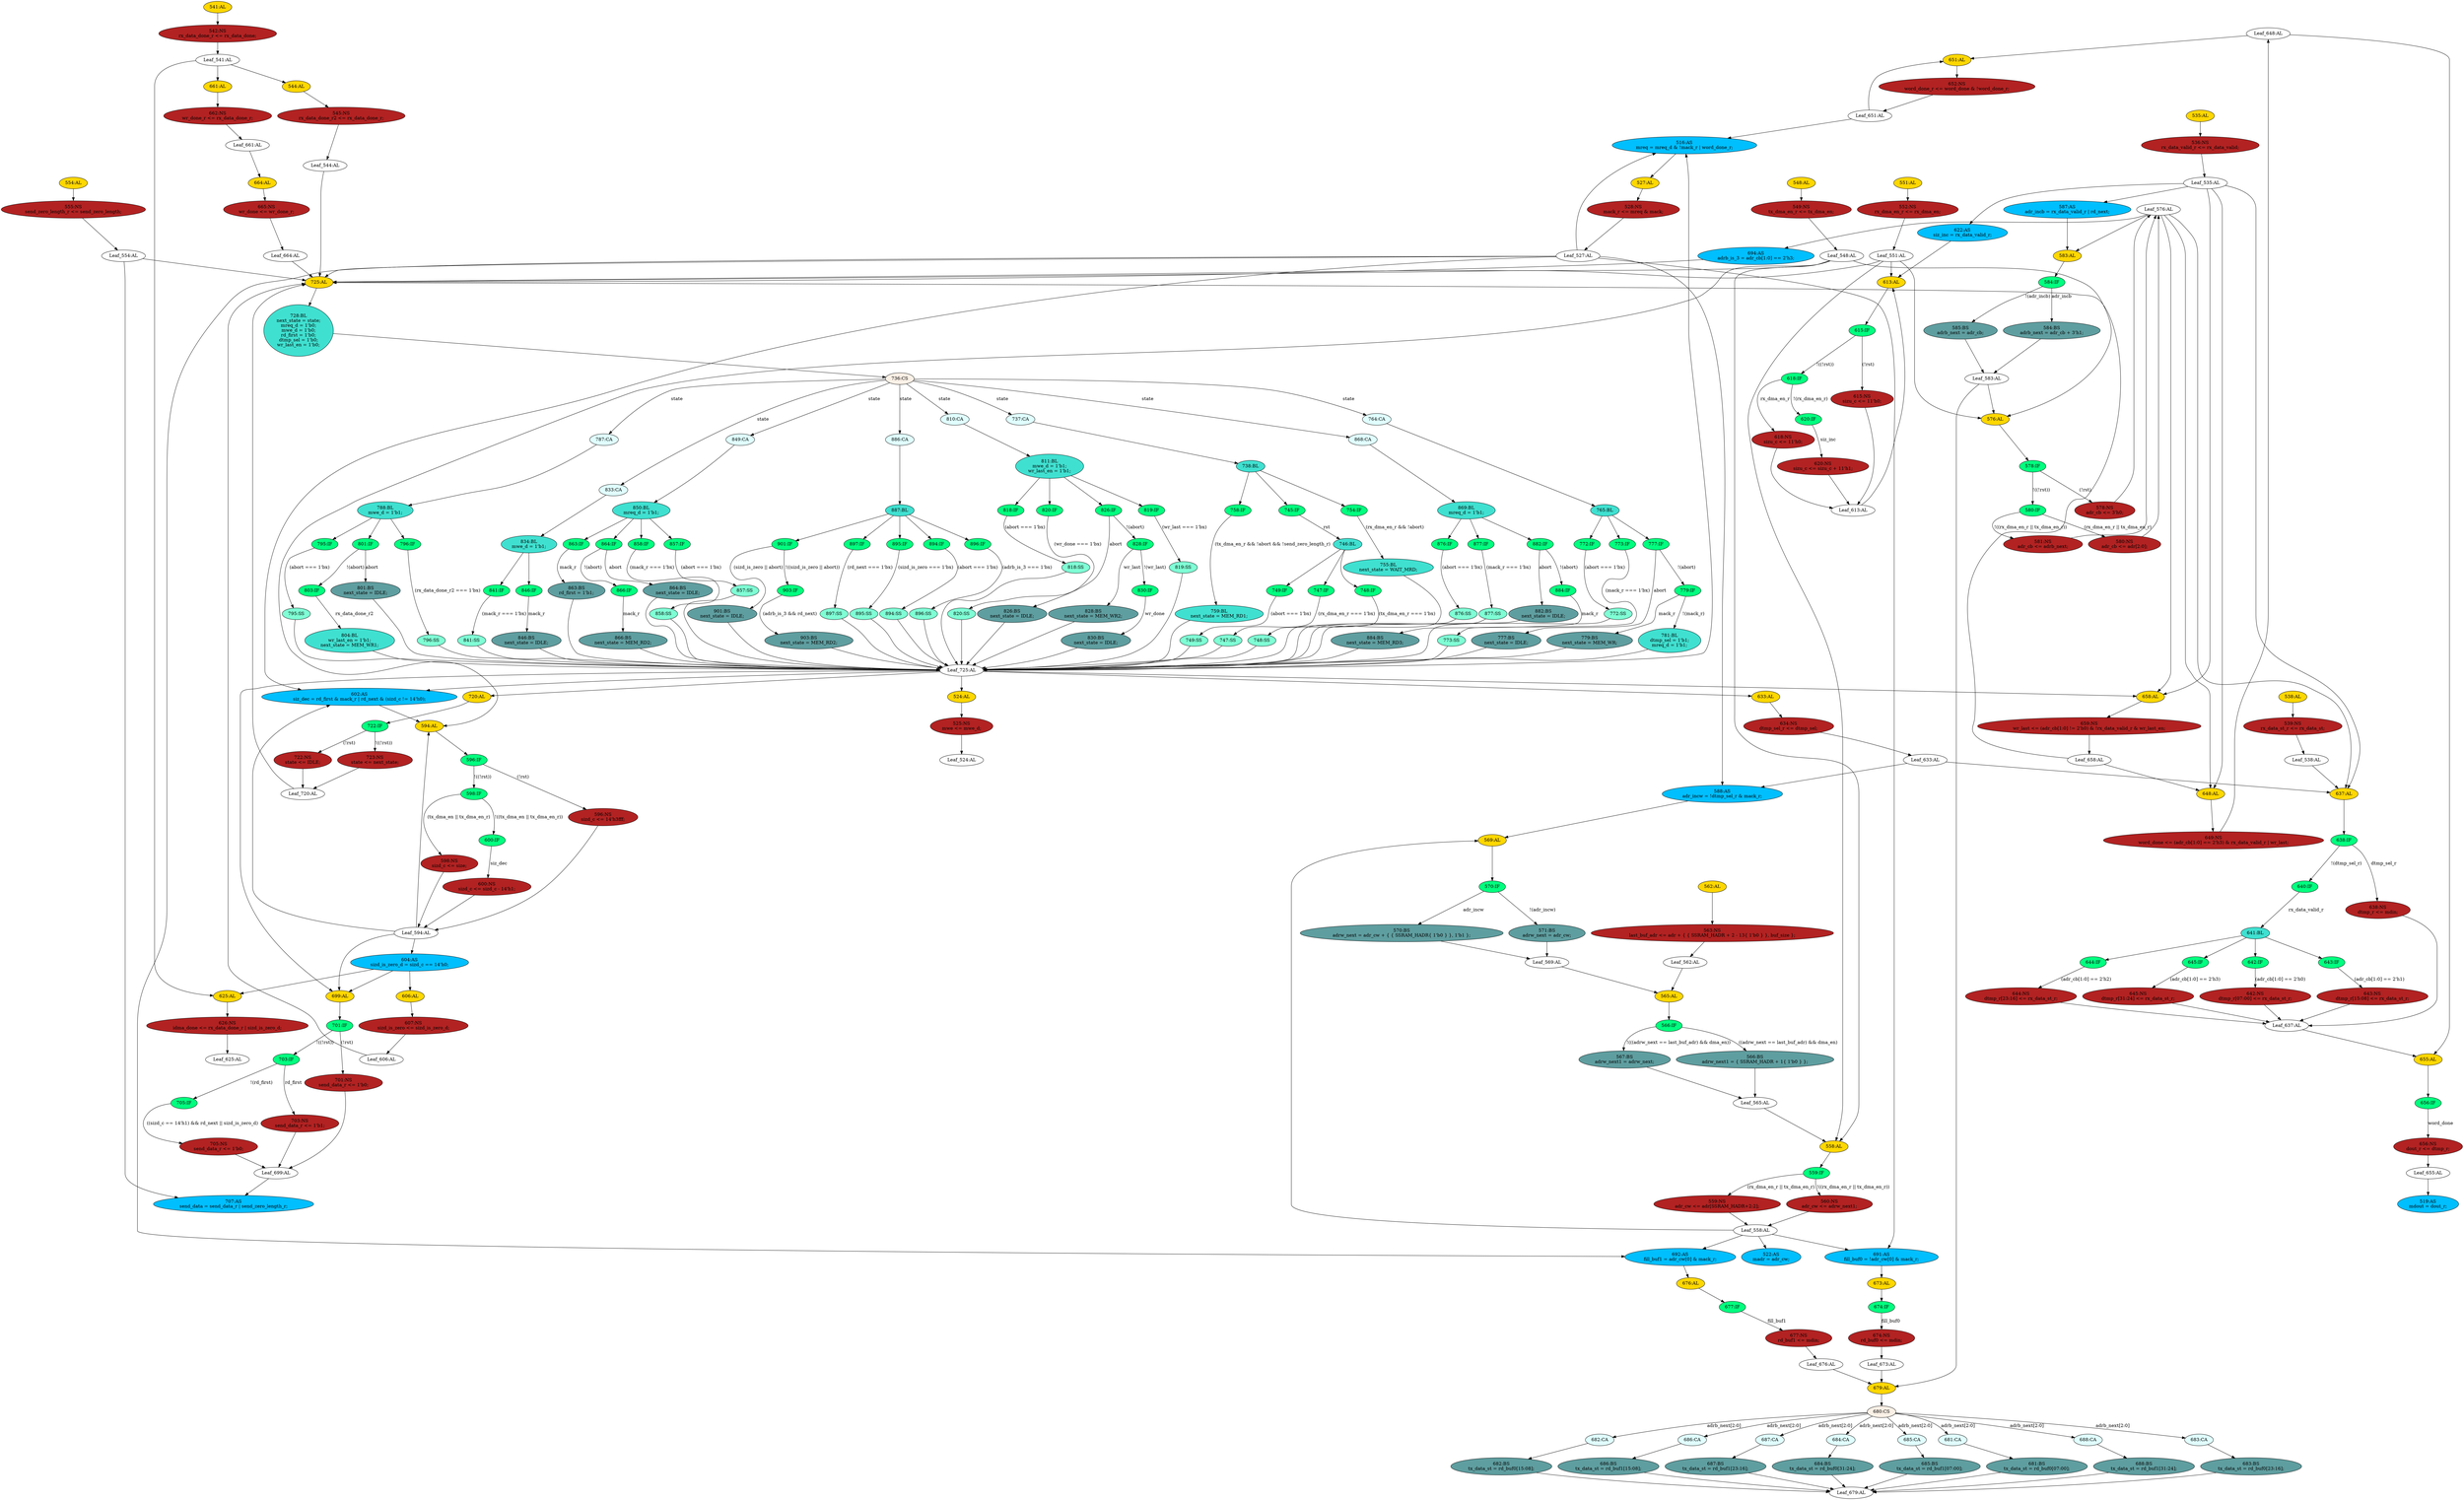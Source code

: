 strict digraph "compose( ,  )" {
	node [label="\N"];
	"Leaf_648:AL"	 [def_var="['word_done']",
		label="Leaf_648:AL"];
	"651:AL"	 [ast="<pyverilog.vparser.ast.Always object at 0x7f9fff968350>",
		clk_sens=True,
		fillcolor=gold,
		label="651:AL",
		sens="['clk']",
		statements="[]",
		style=filled,
		typ=Always,
		use_var="['word_done', 'word_done_r']"];
	"Leaf_648:AL" -> "651:AL";
	"655:AL"	 [ast="<pyverilog.vparser.ast.Always object at 0x7f9fff968810>",
		clk_sens=True,
		fillcolor=gold,
		label="655:AL",
		sens="['clk']",
		statements="[]",
		style=filled,
		typ=Always,
		use_var="['word_done', 'dtmp_r']"];
	"Leaf_648:AL" -> "655:AL";
	"858:IF"	 [ast="<pyverilog.vparser.ast.IfStatement object at 0x7f9fff9ddc50>",
		fillcolor=springgreen,
		label="858:IF",
		statements="[]",
		style=filled,
		typ=IfStatement];
	"858:SS"	 [ast="<pyverilog.vparser.ast.SingleStatement object at 0x7f9fff9dd9d0>",
		fillcolor=aquamarine,
		label="858:SS",
		statements="[]",
		style=filled,
		typ=SingleStatement];
	"858:IF" -> "858:SS"	 [cond="['mack_r']",
		label="(mack_r === 1'bx)",
		lineno=858];
	"897:SS"	 [ast="<pyverilog.vparser.ast.SingleStatement object at 0x7f9fff9e4410>",
		fillcolor=aquamarine,
		label="897:SS",
		statements="[]",
		style=filled,
		typ=SingleStatement];
	"Leaf_725:AL"	 [def_var="['mwe_d', 'wr_last_en', 'mreq_d', 'dtmp_sel', 'rd_first', 'next_state']",
		label="Leaf_725:AL"];
	"897:SS" -> "Leaf_725:AL"	 [cond="[]",
		lineno=None];
	"633:AL"	 [ast="<pyverilog.vparser.ast.Always object at 0x7f9fff948610>",
		clk_sens=True,
		fillcolor=gold,
		label="633:AL",
		sens="['clk']",
		statements="[]",
		style=filled,
		typ=Always,
		use_var="['dtmp_sel']"];
	"634:NS"	 [ast="<pyverilog.vparser.ast.NonblockingSubstitution object at 0x7f9fff948950>",
		fillcolor=firebrick,
		label="634:NS
dtmp_sel_r <= dtmp_sel;",
		statements="[<pyverilog.vparser.ast.NonblockingSubstitution object at 0x7f9fff948950>]",
		style=filled,
		typ=NonblockingSubstitution];
	"633:AL" -> "634:NS"	 [cond="[]",
		lineno=None];
	"560:NS"	 [ast="<pyverilog.vparser.ast.NonblockingSubstitution object at 0x7f9fffd77590>",
		fillcolor=firebrick,
		label="560:NS
adr_cw <= adrw_next1;",
		statements="[<pyverilog.vparser.ast.NonblockingSubstitution object at 0x7f9fffd77590>]",
		style=filled,
		typ=NonblockingSubstitution];
	"Leaf_558:AL"	 [def_var="['adr_cw']",
		label="Leaf_558:AL"];
	"560:NS" -> "Leaf_558:AL"	 [cond="[]",
		lineno=None];
	"587:AS"	 [ast="<pyverilog.vparser.ast.Assign object at 0x7f9fff929890>",
		def_var="['adr_incb']",
		fillcolor=deepskyblue,
		label="587:AS
adr_incb = rx_data_valid_r | rd_next;",
		statements="[]",
		style=filled,
		typ=Assign,
		use_var="['rx_data_valid_r', 'rd_next']"];
	"583:AL"	 [ast="<pyverilog.vparser.ast.Always object at 0x7f9fff9293d0>",
		clk_sens=False,
		fillcolor=gold,
		label="583:AL",
		sens="['adr_incb', 'adr_cb']",
		statements="[]",
		style=filled,
		typ=Always,
		use_var="['adr_cb', 'adr_incb']"];
	"587:AS" -> "583:AL";
	"525:NS"	 [ast="<pyverilog.vparser.ast.NonblockingSubstitution object at 0x7f9fff99d7d0>",
		fillcolor=firebrick,
		label="525:NS
mwe <= mwe_d;",
		statements="[<pyverilog.vparser.ast.NonblockingSubstitution object at 0x7f9fff99d7d0>]",
		style=filled,
		typ=NonblockingSubstitution];
	"Leaf_524:AL"	 [def_var="['mwe']",
		label="Leaf_524:AL"];
	"525:NS" -> "Leaf_524:AL"	 [cond="[]",
		lineno=None];
	"682:BS"	 [ast="<pyverilog.vparser.ast.BlockingSubstitution object at 0x7f9fffc4d350>",
		fillcolor=cadetblue,
		label="682:BS
tx_data_st = rd_buf0[15:08];",
		statements="[<pyverilog.vparser.ast.BlockingSubstitution object at 0x7f9fffc4d350>]",
		style=filled,
		typ=BlockingSubstitution];
	"Leaf_679:AL"	 [def_var="['tx_data_st']",
		label="Leaf_679:AL"];
	"682:BS" -> "Leaf_679:AL"	 [cond="[]",
		lineno=None];
	"819:SS"	 [ast="<pyverilog.vparser.ast.SingleStatement object at 0x7f9fff9ad4d0>",
		fillcolor=aquamarine,
		label="819:SS",
		statements="[]",
		style=filled,
		typ=SingleStatement];
	"819:SS" -> "Leaf_725:AL"	 [cond="[]",
		lineno=None];
	"643:IF"	 [ast="<pyverilog.vparser.ast.IfStatement object at 0x7f9fff9626d0>",
		fillcolor=springgreen,
		label="643:IF",
		statements="[]",
		style=filled,
		typ=IfStatement];
	"643:NS"	 [ast="<pyverilog.vparser.ast.NonblockingSubstitution object at 0x7f9fff962790>",
		fillcolor=firebrick,
		label="643:NS
dtmp_r[15:08] <= rx_data_st_r;",
		statements="[<pyverilog.vparser.ast.NonblockingSubstitution object at 0x7f9fff962790>]",
		style=filled,
		typ=NonblockingSubstitution];
	"643:IF" -> "643:NS"	 [cond="['adr_cb']",
		label="(adr_cb[1:0] == 2'h1)",
		lineno=643];
	"820:IF"	 [ast="<pyverilog.vparser.ast.IfStatement object at 0x7f9fff9ad950>",
		fillcolor=springgreen,
		label="820:IF",
		statements="[]",
		style=filled,
		typ=IfStatement];
	"820:SS"	 [ast="<pyverilog.vparser.ast.SingleStatement object at 0x7f9fff9ad710>",
		fillcolor=aquamarine,
		label="820:SS",
		statements="[]",
		style=filled,
		typ=SingleStatement];
	"820:IF" -> "820:SS"	 [cond="['wr_done']",
		label="(wr_done === 1'bx)",
		lineno=820];
	"Leaf_633:AL"	 [def_var="['dtmp_sel_r']",
		label="Leaf_633:AL"];
	"634:NS" -> "Leaf_633:AL"	 [cond="[]",
		lineno=None];
	"580:NS"	 [ast="<pyverilog.vparser.ast.NonblockingSubstitution object at 0x7f9fff9290d0>",
		fillcolor=firebrick,
		label="580:NS
adr_cb <= adr[2:0];",
		statements="[<pyverilog.vparser.ast.NonblockingSubstitution object at 0x7f9fff9290d0>]",
		style=filled,
		typ=NonblockingSubstitution];
	"Leaf_576:AL"	 [def_var="['adr_cb']",
		label="Leaf_576:AL"];
	"580:NS" -> "Leaf_576:AL"	 [cond="[]",
		lineno=None];
	"640:IF"	 [ast="<pyverilog.vparser.ast.IfStatement object at 0x7f9fff948e90>",
		fillcolor=springgreen,
		label="640:IF",
		statements="[]",
		style=filled,
		typ=IfStatement];
	"641:BL"	 [ast="<pyverilog.vparser.ast.Block object at 0x7f9fff962c10>",
		fillcolor=turquoise,
		label="641:BL",
		statements="[]",
		style=filled,
		typ=Block];
	"640:IF" -> "641:BL"	 [cond="['rx_data_valid_r']",
		label=rx_data_valid_r,
		lineno=640];
	"749:SS"	 [ast="<pyverilog.vparser.ast.SingleStatement object at 0x7f9fffc62210>",
		fillcolor=aquamarine,
		label="749:SS",
		statements="[]",
		style=filled,
		typ=SingleStatement];
	"749:SS" -> "Leaf_725:AL"	 [cond="[]",
		lineno=None];
	"662:NS"	 [ast="<pyverilog.vparser.ast.NonblockingSubstitution object at 0x7f9fff967150>",
		fillcolor=firebrick,
		label="662:NS
wr_done_r <= rx_data_done_r;",
		statements="[<pyverilog.vparser.ast.NonblockingSubstitution object at 0x7f9fff967150>]",
		style=filled,
		typ=NonblockingSubstitution];
	"Leaf_661:AL"	 [def_var="['wr_done_r']",
		label="Leaf_661:AL"];
	"662:NS" -> "Leaf_661:AL"	 [cond="[]",
		lineno=None];
	"882:BS"	 [ast="<pyverilog.vparser.ast.BlockingSubstitution object at 0x7f9fff9daa90>",
		fillcolor=cadetblue,
		label="882:BS
next_state = IDLE;",
		statements="[<pyverilog.vparser.ast.BlockingSubstitution object at 0x7f9fff9daa90>]",
		style=filled,
		typ=BlockingSubstitution];
	"882:BS" -> "Leaf_725:AL"	 [cond="[]",
		lineno=None];
	"877:IF"	 [ast="<pyverilog.vparser.ast.IfStatement object at 0x7f9fff9da810>",
		fillcolor=springgreen,
		label="877:IF",
		statements="[]",
		style=filled,
		typ=IfStatement];
	"877:SS"	 [ast="<pyverilog.vparser.ast.SingleStatement object at 0x7f9fff9da590>",
		fillcolor=aquamarine,
		label="877:SS",
		statements="[]",
		style=filled,
		typ=SingleStatement];
	"877:IF" -> "877:SS"	 [cond="['mack_r']",
		label="(mack_r === 1'bx)",
		lineno=877];
	"644:IF"	 [ast="<pyverilog.vparser.ast.IfStatement object at 0x7f9fff962ad0>",
		fillcolor=springgreen,
		label="644:IF",
		statements="[]",
		style=filled,
		typ=IfStatement];
	"644:NS"	 [ast="<pyverilog.vparser.ast.NonblockingSubstitution object at 0x7f9fff962b90>",
		fillcolor=firebrick,
		label="644:NS
dtmp_r[23:16] <= rx_data_st_r;",
		statements="[<pyverilog.vparser.ast.NonblockingSubstitution object at 0x7f9fff962b90>]",
		style=filled,
		typ=NonblockingSubstitution];
	"644:IF" -> "644:NS"	 [cond="['adr_cb']",
		label="(adr_cb[1:0] == 2'h2)",
		lineno=644];
	"686:BS"	 [ast="<pyverilog.vparser.ast.BlockingSubstitution object at 0x7f9fffc4de10>",
		fillcolor=cadetblue,
		label="686:BS
tx_data_st = rd_buf1[15:08];",
		statements="[<pyverilog.vparser.ast.BlockingSubstitution object at 0x7f9fffc4de10>]",
		style=filled,
		typ=BlockingSubstitution];
	"686:BS" -> "Leaf_679:AL"	 [cond="[]",
		lineno=None];
	"894:IF"	 [ast="<pyverilog.vparser.ast.IfStatement object at 0x7f9fff9daf90>",
		fillcolor=springgreen,
		label="894:IF",
		statements="[]",
		style=filled,
		typ=IfStatement];
	"894:SS"	 [ast="<pyverilog.vparser.ast.SingleStatement object at 0x7f9fff9dae10>",
		fillcolor=aquamarine,
		label="894:SS",
		statements="[]",
		style=filled,
		typ=SingleStatement];
	"894:IF" -> "894:SS"	 [cond="['abort']",
		label="(abort === 1'bx)",
		lineno=894];
	"677:IF"	 [ast="<pyverilog.vparser.ast.IfStatement object at 0x7f9fff967810>",
		fillcolor=springgreen,
		label="677:IF",
		statements="[]",
		style=filled,
		typ=IfStatement];
	"677:NS"	 [ast="<pyverilog.vparser.ast.NonblockingSubstitution object at 0x7f9fff967a50>",
		fillcolor=firebrick,
		label="677:NS
rd_buf1 <= mdin;",
		statements="[<pyverilog.vparser.ast.NonblockingSubstitution object at 0x7f9fff967a50>]",
		style=filled,
		typ=NonblockingSubstitution];
	"677:IF" -> "677:NS"	 [cond="['fill_buf1']",
		label=fill_buf1,
		lineno=677];
	"581:NS"	 [ast="<pyverilog.vparser.ast.NonblockingSubstitution object at 0x7f9fff929290>",
		fillcolor=firebrick,
		label="581:NS
adr_cb <= adrb_next;",
		statements="[<pyverilog.vparser.ast.NonblockingSubstitution object at 0x7f9fff929290>]",
		style=filled,
		typ=NonblockingSubstitution];
	"581:NS" -> "Leaf_576:AL"	 [cond="[]",
		lineno=None];
	"566:IF"	 [ast="<pyverilog.vparser.ast.IfStatement object at 0x7f9fff93f210>",
		fillcolor=springgreen,
		label="566:IF",
		statements="[]",
		style=filled,
		typ=IfStatement];
	"567:BS"	 [ast="<pyverilog.vparser.ast.BlockingSubstitution object at 0x7f9fff93f390>",
		fillcolor=cadetblue,
		label="567:BS
adrw_next1 = adrw_next;",
		statements="[<pyverilog.vparser.ast.BlockingSubstitution object at 0x7f9fff93f390>]",
		style=filled,
		typ=BlockingSubstitution];
	"566:IF" -> "567:BS"	 [cond="['adrw_next', 'last_buf_adr', 'dma_en']",
		label="!(((adrw_next == last_buf_adr) && dma_en))",
		lineno=566];
	"566:BS"	 [ast="<pyverilog.vparser.ast.BlockingSubstitution object at 0x7f9fff93f190>",
		fillcolor=cadetblue,
		label="566:BS
adrw_next1 = { SSRAM_HADR + 1{ 1'b0 } };",
		statements="[<pyverilog.vparser.ast.BlockingSubstitution object at 0x7f9fff93f190>]",
		style=filled,
		typ=BlockingSubstitution];
	"566:IF" -> "566:BS"	 [cond="['adrw_next', 'last_buf_adr', 'dma_en']",
		label="((adrw_next == last_buf_adr) && dma_en)",
		lineno=566];
	"849:CA"	 [ast="<pyverilog.vparser.ast.Case object at 0x7f9fff9dd650>",
		fillcolor=lightcyan,
		label="849:CA",
		statements="[]",
		style=filled,
		typ=Case];
	"850:BL"	 [ast="<pyverilog.vparser.ast.Block object at 0x7f9fff9ddf50>",
		fillcolor=turquoise,
		label="850:BL
mreq_d = 1'b1;",
		statements="[<pyverilog.vparser.ast.BlockingSubstitution object at 0x7f9fff9ddc90>]",
		style=filled,
		typ=Block];
	"849:CA" -> "850:BL"	 [cond="[]",
		lineno=None];
	"584:IF"	 [ast="<pyverilog.vparser.ast.IfStatement object at 0x7f9fff9295d0>",
		fillcolor=springgreen,
		label="584:IF",
		statements="[]",
		style=filled,
		typ=IfStatement];
	"583:AL" -> "584:IF"	 [cond="[]",
		lineno=None];
	"645:NS"	 [ast="<pyverilog.vparser.ast.NonblockingSubstitution object at 0x7f9fff962f90>",
		fillcolor=firebrick,
		label="645:NS
dtmp_r[31:24] <= rx_data_st_r;",
		statements="[<pyverilog.vparser.ast.NonblockingSubstitution object at 0x7f9fff962f90>]",
		style=filled,
		typ=NonblockingSubstitution];
	"Leaf_637:AL"	 [def_var="['dtmp_r']",
		label="Leaf_637:AL"];
	"645:NS" -> "Leaf_637:AL"	 [cond="[]",
		lineno=None];
	"Leaf_676:AL"	 [def_var="['rd_buf1']",
		label="Leaf_676:AL"];
	"677:NS" -> "Leaf_676:AL"	 [cond="[]",
		lineno=None];
	"539:NS"	 [ast="<pyverilog.vparser.ast.NonblockingSubstitution object at 0x7f9fffd74090>",
		fillcolor=firebrick,
		label="539:NS
rx_data_st_r <= rx_data_st;",
		statements="[<pyverilog.vparser.ast.NonblockingSubstitution object at 0x7f9fffd74090>]",
		style=filled,
		typ=NonblockingSubstitution];
	"Leaf_538:AL"	 [def_var="['rx_data_st_r']",
		label="Leaf_538:AL"];
	"539:NS" -> "Leaf_538:AL"	 [cond="[]",
		lineno=None];
	"Leaf_613:AL"	 [def_var="['sizu_c']",
		label="Leaf_613:AL"];
	"613:AL"	 [ast="<pyverilog.vparser.ast.Always object at 0x7f9fff93dc50>",
		clk_sens=True,
		fillcolor=gold,
		label="613:AL",
		sens="['clk']",
		statements="[]",
		style=filled,
		typ=Always,
		use_var="['rst', 'siz_inc', 'rx_dma_en_r', 'sizu_c']"];
	"Leaf_613:AL" -> "613:AL";
	"773:SS"	 [ast="<pyverilog.vparser.ast.SingleStatement object at 0x7f9fffc62d90>",
		fillcolor=aquamarine,
		label="773:SS",
		statements="[]",
		style=filled,
		typ=SingleStatement];
	"773:SS" -> "Leaf_725:AL"	 [cond="[]",
		lineno=None];
	"882:IF"	 [ast="<pyverilog.vparser.ast.IfStatement object at 0x7f9fff9daad0>",
		fillcolor=springgreen,
		label="882:IF",
		statements="[]",
		style=filled,
		typ=IfStatement];
	"882:IF" -> "882:BS"	 [cond="['abort']",
		label=abort,
		lineno=882];
	"884:IF"	 [ast="<pyverilog.vparser.ast.IfStatement object at 0x7f9fff9dac10>",
		fillcolor=springgreen,
		label="884:IF",
		statements="[]",
		style=filled,
		typ=IfStatement];
	"882:IF" -> "884:IF"	 [cond="['abort']",
		label="!(abort)",
		lineno=882];
	"720:AL"	 [ast="<pyverilog.vparser.ast.Always object at 0x7f9fffc55790>",
		clk_sens=True,
		fillcolor=gold,
		label="720:AL",
		sens="['clk']",
		statements="[]",
		style=filled,
		typ=Always,
		use_var="['rst', 'next_state']"];
	"722:IF"	 [ast="<pyverilog.vparser.ast.IfStatement object at 0x7f9fffc55990>",
		fillcolor=springgreen,
		label="722:IF",
		statements="[]",
		style=filled,
		typ=IfStatement];
	"720:AL" -> "722:IF"	 [cond="[]",
		lineno=None];
	"772:IF"	 [ast="<pyverilog.vparser.ast.IfStatement object at 0x7f9fffc62dd0>",
		fillcolor=springgreen,
		label="772:IF",
		statements="[]",
		style=filled,
		typ=IfStatement];
	"772:SS"	 [ast="<pyverilog.vparser.ast.SingleStatement object at 0x7f9fffc62c10>",
		fillcolor=aquamarine,
		label="772:SS",
		statements="[]",
		style=filled,
		typ=SingleStatement];
	"772:IF" -> "772:SS"	 [cond="['abort']",
		label="(abort === 1'bx)",
		lineno=772];
	"896:IF"	 [ast="<pyverilog.vparser.ast.IfStatement object at 0x7f9fff9e4450>",
		fillcolor=springgreen,
		label="896:IF",
		statements="[]",
		style=filled,
		typ=IfStatement];
	"896:SS"	 [ast="<pyverilog.vparser.ast.SingleStatement object at 0x7f9fff9e4210>",
		fillcolor=aquamarine,
		label="896:SS",
		statements="[]",
		style=filled,
		typ=SingleStatement];
	"896:IF" -> "896:SS"	 [cond="['adrb_is_3']",
		label="(adrb_is_3 === 1'bx)",
		lineno=896];
	"795:IF"	 [ast="<pyverilog.vparser.ast.IfStatement object at 0x7f9fff9e0950>",
		fillcolor=springgreen,
		label="795:IF",
		statements="[]",
		style=filled,
		typ=IfStatement];
	"795:SS"	 [ast="<pyverilog.vparser.ast.SingleStatement object at 0x7f9fff9e07d0>",
		fillcolor=aquamarine,
		label="795:SS",
		statements="[]",
		style=filled,
		typ=SingleStatement];
	"795:IF" -> "795:SS"	 [cond="['abort']",
		label="(abort === 1'bx)",
		lineno=795];
	"661:AL"	 [ast="<pyverilog.vparser.ast.Always object at 0x7f9fff968ed0>",
		clk_sens=True,
		fillcolor=gold,
		label="661:AL",
		sens="['clk']",
		statements="[]",
		style=filled,
		typ=Always,
		use_var="['rx_data_done_r']"];
	"661:AL" -> "662:NS"	 [cond="[]",
		lineno=None];
	"828:BS"	 [ast="<pyverilog.vparser.ast.BlockingSubstitution object at 0x7f9fff9adf90>",
		fillcolor=cadetblue,
		label="828:BS
next_state = MEM_WR2;",
		statements="[<pyverilog.vparser.ast.BlockingSubstitution object at 0x7f9fff9adf90>]",
		style=filled,
		typ=BlockingSubstitution];
	"828:BS" -> "Leaf_725:AL"	 [cond="[]",
		lineno=None];
	"570:IF"	 [ast="<pyverilog.vparser.ast.IfStatement object at 0x7f9fff93f850>",
		fillcolor=springgreen,
		label="570:IF",
		statements="[]",
		style=filled,
		typ=IfStatement];
	"570:BS"	 [ast="<pyverilog.vparser.ast.BlockingSubstitution object at 0x7f9fff93f890>",
		fillcolor=cadetblue,
		label="570:BS
adrw_next = adr_cw + { { SSRAM_HADR{ 1'b0 } }, 1'b1 };",
		statements="[<pyverilog.vparser.ast.BlockingSubstitution object at 0x7f9fff93f890>]",
		style=filled,
		typ=BlockingSubstitution];
	"570:IF" -> "570:BS"	 [cond="['adr_incw']",
		label=adr_incw,
		lineno=570];
	"571:BS"	 [ast="<pyverilog.vparser.ast.BlockingSubstitution object at 0x7f9fff93fa50>",
		fillcolor=cadetblue,
		label="571:BS
adrw_next = adr_cw;",
		statements="[<pyverilog.vparser.ast.BlockingSubstitution object at 0x7f9fff93fa50>]",
		style=filled,
		typ=BlockingSubstitution];
	"570:IF" -> "571:BS"	 [cond="['adr_incw']",
		label="!(adr_incw)",
		lineno=570];
	"596:NS"	 [ast="<pyverilog.vparser.ast.NonblockingSubstitution object at 0x7f9fff929dd0>",
		fillcolor=firebrick,
		label="596:NS
sizd_c <= 14'h3fff;",
		statements="[<pyverilog.vparser.ast.NonblockingSubstitution object at 0x7f9fff929dd0>]",
		style=filled,
		typ=NonblockingSubstitution];
	"Leaf_594:AL"	 [def_var="['sizd_c']",
		label="Leaf_594:AL"];
	"596:NS" -> "Leaf_594:AL"	 [cond="[]",
		lineno=None];
	"600:IF"	 [ast="<pyverilog.vparser.ast.IfStatement object at 0x7f9fff93d290>",
		fillcolor=springgreen,
		label="600:IF",
		statements="[]",
		style=filled,
		typ=IfStatement];
	"600:NS"	 [ast="<pyverilog.vparser.ast.NonblockingSubstitution object at 0x7f9fff93d410>",
		fillcolor=firebrick,
		label="600:NS
sizd_c <= sizd_c - 14'h1;",
		statements="[<pyverilog.vparser.ast.NonblockingSubstitution object at 0x7f9fff93d410>]",
		style=filled,
		typ=NonblockingSubstitution];
	"600:IF" -> "600:NS"	 [cond="['siz_dec']",
		label=siz_dec,
		lineno=600];
	"516:AS"	 [ast="<pyverilog.vparser.ast.Assign object at 0x7f9fff99d2d0>",
		def_var="['mreq']",
		fillcolor=deepskyblue,
		label="516:AS
mreq = mreq_d & !mack_r | word_done_r;",
		statements="[]",
		style=filled,
		typ=Assign,
		use_var="['mreq_d', 'mack_r', 'word_done_r']"];
	"527:AL"	 [ast="<pyverilog.vparser.ast.Always object at 0x7f9fff99d850>",
		clk_sens=True,
		fillcolor=gold,
		label="527:AL",
		sens="['clk']",
		statements="[]",
		style=filled,
		typ=Always,
		use_var="['mreq', 'mack']"];
	"516:AS" -> "527:AL";
	"673:AL"	 [ast="<pyverilog.vparser.ast.Always object at 0x7f9fff9675d0>",
		clk_sens=True,
		fillcolor=gold,
		label="673:AL",
		sens="['clk']",
		statements="[]",
		style=filled,
		typ=Always,
		use_var="['fill_buf0', 'mdin']"];
	"674:IF"	 [ast="<pyverilog.vparser.ast.IfStatement object at 0x7f9fff967510>",
		fillcolor=springgreen,
		label="674:IF",
		statements="[]",
		style=filled,
		typ=IfStatement];
	"673:AL" -> "674:IF"	 [cond="[]",
		lineno=None];
	"699:AL"	 [ast="<pyverilog.vparser.ast.Always object at 0x7f9fffc54cd0>",
		clk_sens=True,
		fillcolor=gold,
		label="699:AL",
		sens="['clk']",
		statements="[]",
		style=filled,
		typ=Always,
		use_var="['rst', 'rd_next', 'sizd_is_zero_d', 'sizd_c', 'rd_first']"];
	"701:IF"	 [ast="<pyverilog.vparser.ast.IfStatement object at 0x7f9fffc54ed0>",
		fillcolor=springgreen,
		label="701:IF",
		statements="[]",
		style=filled,
		typ=IfStatement];
	"699:AL" -> "701:IF"	 [cond="[]",
		lineno=None];
	"558:AL"	 [ast="<pyverilog.vparser.ast.Always object at 0x7f9fffd770d0>",
		clk_sens=True,
		fillcolor=gold,
		label="558:AL",
		sens="['clk']",
		statements="[]",
		style=filled,
		typ=Always,
		use_var="['adrw_next1', 'adr', 'rx_dma_en_r', 'tx_dma_en_r']"];
	"559:IF"	 [ast="<pyverilog.vparser.ast.IfStatement object at 0x7f9fffd77450>",
		fillcolor=springgreen,
		label="559:IF",
		statements="[]",
		style=filled,
		typ=IfStatement];
	"558:AL" -> "559:IF"	 [cond="[]",
		lineno=None];
	"779:IF"	 [ast="<pyverilog.vparser.ast.IfStatement object at 0x7f9fff9e0450>",
		fillcolor=springgreen,
		label="779:IF",
		statements="[]",
		style=filled,
		typ=IfStatement];
	"779:BS"	 [ast="<pyverilog.vparser.ast.BlockingSubstitution object at 0x7f9fff9e0410>",
		fillcolor=cadetblue,
		label="779:BS
next_state = MEM_WR;",
		statements="[<pyverilog.vparser.ast.BlockingSubstitution object at 0x7f9fff9e0410>]",
		style=filled,
		typ=BlockingSubstitution];
	"779:IF" -> "779:BS"	 [cond="['mack_r']",
		label=mack_r,
		lineno=779];
	"781:BL"	 [ast="<pyverilog.vparser.ast.Block object at 0x7f9fff9e0590>",
		fillcolor=turquoise,
		label="781:BL
dtmp_sel = 1'b1;
mreq_d = 1'b1;",
		statements="[<pyverilog.vparser.ast.BlockingSubstitution object at 0x7f9fff9e05d0>, <pyverilog.vparser.ast.BlockingSubstitution object at 0x7f9fff9e0710>]",
		style=filled,
		typ=Block];
	"779:IF" -> "781:BL"	 [cond="['mack_r']",
		label="!(mack_r)",
		lineno=779];
	"Leaf_548:AL"	 [def_var="['tx_dma_en_r']",
		label="Leaf_548:AL"];
	"Leaf_548:AL" -> "558:AL";
	"594:AL"	 [ast="<pyverilog.vparser.ast.Always object at 0x7f9fff929c10>",
		clk_sens=True,
		fillcolor=gold,
		label="594:AL",
		sens="['clk']",
		statements="[]",
		style=filled,
		typ=Always,
		use_var="['siz_dec', 'sizd_c', 'tx_dma_en_r', 'rst', 'tx_dma_en', 'size']"];
	"Leaf_548:AL" -> "594:AL";
	"576:AL"	 [ast="<pyverilog.vparser.ast.Always object at 0x7f9fff93fb50>",
		clk_sens=True,
		fillcolor=gold,
		label="576:AL",
		sens="['clk']",
		statements="[]",
		style=filled,
		typ=Always,
		use_var="['rst', 'adrb_next', 'adr', 'rx_dma_en_r', 'tx_dma_en_r']"];
	"Leaf_548:AL" -> "576:AL";
	"725:AL"	 [ast="<pyverilog.vparser.ast.Always object at 0x7f9fffc5c2d0>",
		clk_sens=False,
		fillcolor=gold,
		label="725:AL",
		sens="['state', 'mack_r', 'abort', 'rx_dma_en_r', 'tx_dma_en_r', 'sizd_is_zero', 'wr_last', 'wr_done', 'rx_data_done_r2', 'rd_next', '\
adrb_is_3', 'send_zero_length_r']",
		statements="[]",
		style=filled,
		typ=Always,
		use_var="['wr_last', 'rd_next', 'rx_data_done_r2', 'abort', 'rx_dma_en_r', 'send_zero_length_r', 'mack_r', 'sizd_is_zero', 'state', 'wr_done', '\
tx_dma_en_r', 'rst', 'adrb_is_3']"];
	"Leaf_548:AL" -> "725:AL";
	"759:BL"	 [ast="<pyverilog.vparser.ast.Block object at 0x7f9fffc62750>",
		fillcolor=turquoise,
		label="759:BL
next_state = MEM_RD1;",
		statements="[<pyverilog.vparser.ast.BlockingSubstitution object at 0x7f9fffc629d0>]",
		style=filled,
		typ=Block];
	"759:BL" -> "Leaf_725:AL"	 [cond="[]",
		lineno=None];
	"637:AL"	 [ast="<pyverilog.vparser.ast.Always object at 0x7f9fff948b50>",
		clk_sens=True,
		fillcolor=gold,
		label="637:AL",
		sens="['clk']",
		statements="[]",
		style=filled,
		typ=Always,
		use_var="['rx_data_st_r', 'rx_data_valid_r', 'adr_cb', 'mdin', 'dtmp_sel_r']"];
	"Leaf_538:AL" -> "637:AL";
	"578:IF"	 [ast="<pyverilog.vparser.ast.IfStatement object at 0x7f9fff93fd50>",
		fillcolor=springgreen,
		label="578:IF",
		statements="[]",
		style=filled,
		typ=IfStatement];
	"578:NS"	 [ast="<pyverilog.vparser.ast.NonblockingSubstitution object at 0x7f9fff93fd10>",
		fillcolor=firebrick,
		label="578:NS
adr_cb <= 3'h0;",
		statements="[<pyverilog.vparser.ast.NonblockingSubstitution object at 0x7f9fff93fd10>]",
		style=filled,
		typ=NonblockingSubstitution];
	"578:IF" -> "578:NS"	 [cond="['rst']",
		label="(!rst)",
		lineno=578];
	"580:IF"	 [ast="<pyverilog.vparser.ast.IfStatement object at 0x7f9fff929110>",
		fillcolor=springgreen,
		label="580:IF",
		statements="[]",
		style=filled,
		typ=IfStatement];
	"578:IF" -> "580:IF"	 [cond="['rst']",
		label="!((!rst))",
		lineno=578];
	"Leaf_551:AL"	 [def_var="['rx_dma_en_r']",
		label="Leaf_551:AL"];
	"Leaf_551:AL" -> "558:AL";
	"Leaf_551:AL" -> "613:AL";
	"Leaf_551:AL" -> "576:AL";
	"Leaf_551:AL" -> "725:AL";
	"796:SS"	 [ast="<pyverilog.vparser.ast.SingleStatement object at 0x7f9fff9e09d0>",
		fillcolor=aquamarine,
		label="796:SS",
		statements="[]",
		style=filled,
		typ=SingleStatement];
	"796:SS" -> "Leaf_725:AL"	 [cond="[]",
		lineno=None];
	"828:IF"	 [ast="<pyverilog.vparser.ast.IfStatement object at 0x7f9fff9adfd0>",
		fillcolor=springgreen,
		label="828:IF",
		statements="[]",
		style=filled,
		typ=IfStatement];
	"828:IF" -> "828:BS"	 [cond="['wr_last']",
		label=wr_last,
		lineno=828];
	"830:IF"	 [ast="<pyverilog.vparser.ast.IfStatement object at 0x7f9fff9dd150>",
		fillcolor=springgreen,
		label="830:IF",
		statements="[]",
		style=filled,
		typ=IfStatement];
	"828:IF" -> "830:IF"	 [cond="['wr_last']",
		label="!(wr_last)",
		lineno=828];
	"551:AL"	 [ast="<pyverilog.vparser.ast.Always object at 0x7f9fffd74990>",
		clk_sens=True,
		fillcolor=gold,
		label="551:AL",
		sens="['clk']",
		statements="[]",
		style=filled,
		typ=Always,
		use_var="['rx_dma_en']"];
	"552:NS"	 [ast="<pyverilog.vparser.ast.NonblockingSubstitution object at 0x7f9fffd74b90>",
		fillcolor=firebrick,
		label="552:NS
rx_dma_en_r <= rx_dma_en;",
		statements="[<pyverilog.vparser.ast.NonblockingSubstitution object at 0x7f9fffd74b90>]",
		style=filled,
		typ=NonblockingSubstitution];
	"551:AL" -> "552:NS"	 [cond="[]",
		lineno=None];
	"Leaf_725:AL" -> "633:AL";
	"Leaf_725:AL" -> "720:AL";
	"Leaf_725:AL" -> "516:AS";
	"Leaf_725:AL" -> "699:AL";
	"524:AL"	 [ast="<pyverilog.vparser.ast.Always object at 0x7f9fff99d590>",
		clk_sens=True,
		fillcolor=gold,
		label="524:AL",
		sens="['clk']",
		statements="[]",
		style=filled,
		typ=Always,
		use_var="['mwe_d']"];
	"Leaf_725:AL" -> "524:AL";
	"602:AS"	 [ast="<pyverilog.vparser.ast.Assign object at 0x7f9fff93d650>",
		def_var="['siz_dec']",
		fillcolor=deepskyblue,
		label="602:AS
siz_dec = rd_first & mack_r | rd_next & (sizd_c != 14'h0);",
		statements="[]",
		style=filled,
		typ=Assign,
		use_var="['rd_first', 'mack_r', 'rd_next', 'sizd_c']"];
	"Leaf_725:AL" -> "602:AS";
	"658:AL"	 [ast="<pyverilog.vparser.ast.Always object at 0x7f9fff9688d0>",
		clk_sens=True,
		fillcolor=gold,
		label="658:AL",
		sens="['clk']",
		statements="[]",
		style=filled,
		typ=Always,
		use_var="['rx_data_valid_r', 'adr_cb', 'wr_last_en']"];
	"Leaf_725:AL" -> "658:AL";
	"622:AS"	 [ast="<pyverilog.vparser.ast.Assign object at 0x7f9fff948090>",
		def_var="['siz_inc']",
		fillcolor=deepskyblue,
		label="622:AS
siz_inc = rx_data_valid_r;",
		statements="[]",
		style=filled,
		typ=Assign,
		use_var="['rx_data_valid_r']"];
	"622:AS" -> "613:AL";
	"641:BL" -> "643:IF"	 [cond="[]",
		lineno=None];
	"641:BL" -> "644:IF"	 [cond="[]",
		lineno=None];
	"645:IF"	 [ast="<pyverilog.vparser.ast.IfStatement object at 0x7f9fff962ed0>",
		fillcolor=springgreen,
		label="645:IF",
		statements="[]",
		style=filled,
		typ=IfStatement];
	"641:BL" -> "645:IF"	 [cond="[]",
		lineno=None];
	"642:IF"	 [ast="<pyverilog.vparser.ast.IfStatement object at 0x7f9fff962290>",
		fillcolor=springgreen,
		label="642:IF",
		statements="[]",
		style=filled,
		typ=IfStatement];
	"641:BL" -> "642:IF"	 [cond="[]",
		lineno=None];
	"588:AS"	 [ast="<pyverilog.vparser.ast.Assign object at 0x7f9fff929a10>",
		def_var="['adr_incw']",
		fillcolor=deepskyblue,
		label="588:AS
adr_incw = !dtmp_sel_r & mack_r;",
		statements="[]",
		style=filled,
		typ=Assign,
		use_var="['dtmp_sel_r', 'mack_r']"];
	"569:AL"	 [ast="<pyverilog.vparser.ast.Always object at 0x7f9fff93f590>",
		clk_sens=False,
		fillcolor=gold,
		label="569:AL",
		sens="['adr_incw', 'adr_cw']",
		statements="[]",
		style=filled,
		typ=Always,
		use_var="['adr_incw', 'adr_cw']"];
	"588:AS" -> "569:AL";
	"559:NS"	 [ast="<pyverilog.vparser.ast.NonblockingSubstitution object at 0x7f9fffd77390>",
		fillcolor=firebrick,
		label="559:NS
adr_cw <= adr[SSRAM_HADR+2:2];",
		statements="[<pyverilog.vparser.ast.NonblockingSubstitution object at 0x7f9fffd77390>]",
		style=filled,
		typ=NonblockingSubstitution];
	"559:NS" -> "Leaf_558:AL"	 [cond="[]",
		lineno=None];
	"701:NS"	 [ast="<pyverilog.vparser.ast.NonblockingSubstitution object at 0x7f9fffc54e90>",
		fillcolor=firebrick,
		label="701:NS
send_data_r <= 1'b0;",
		statements="[<pyverilog.vparser.ast.NonblockingSubstitution object at 0x7f9fffc54e90>]",
		style=filled,
		typ=NonblockingSubstitution];
	"701:IF" -> "701:NS"	 [cond="['rst']",
		label="(!rst)",
		lineno=701];
	"703:IF"	 [ast="<pyverilog.vparser.ast.IfStatement object at 0x7f9fffc55190>",
		fillcolor=springgreen,
		label="703:IF",
		statements="[]",
		style=filled,
		typ=IfStatement];
	"701:IF" -> "703:IF"	 [cond="['rst']",
		label="!((!rst))",
		lineno=701];
	"584:BS"	 [ast="<pyverilog.vparser.ast.BlockingSubstitution object at 0x7f9fff929590>",
		fillcolor=cadetblue,
		label="584:BS
adrb_next = adr_cb + 3'h1;",
		statements="[<pyverilog.vparser.ast.BlockingSubstitution object at 0x7f9fff929590>]",
		style=filled,
		typ=BlockingSubstitution];
	"Leaf_583:AL"	 [def_var="['adrb_next']",
		label="Leaf_583:AL"];
	"584:BS" -> "Leaf_583:AL"	 [cond="[]",
		lineno=None];
	"Leaf_633:AL" -> "588:AS";
	"Leaf_633:AL" -> "637:AL";
	"866:BS"	 [ast="<pyverilog.vparser.ast.BlockingSubstitution object at 0x7f9fff9da350>",
		fillcolor=cadetblue,
		label="866:BS
next_state = MEM_RD2;",
		statements="[<pyverilog.vparser.ast.BlockingSubstitution object at 0x7f9fff9da350>]",
		style=filled,
		typ=BlockingSubstitution];
	"866:BS" -> "Leaf_725:AL"	 [cond="[]",
		lineno=None];
	"618:NS"	 [ast="<pyverilog.vparser.ast.NonblockingSubstitution object at 0x7f9fff9480d0>",
		fillcolor=firebrick,
		label="618:NS
sizu_c <= 11'h0;",
		statements="[<pyverilog.vparser.ast.NonblockingSubstitution object at 0x7f9fff9480d0>]",
		style=filled,
		typ=NonblockingSubstitution];
	"618:NS" -> "Leaf_613:AL"	 [cond="[]",
		lineno=None];
	"818:SS"	 [ast="<pyverilog.vparser.ast.SingleStatement object at 0x7f9fff9ad390>",
		fillcolor=aquamarine,
		label="818:SS",
		statements="[]",
		style=filled,
		typ=SingleStatement];
	"818:SS" -> "Leaf_725:AL"	 [cond="[]",
		lineno=None];
	"679:AL"	 [ast="<pyverilog.vparser.ast.Always object at 0x7f9fff967d10>",
		clk_sens=False,
		fillcolor=gold,
		label="679:AL",
		sens="['adrb_next', 'rd_buf0', 'rd_buf1']",
		statements="[]",
		style=filled,
		typ=Always,
		use_var="['adrb_next', 'rd_buf1', 'rd_buf0']"];
	"Leaf_676:AL" -> "679:AL";
	"788:BL"	 [ast="<pyverilog.vparser.ast.Block object at 0x7f9fff9e0c90>",
		fillcolor=turquoise,
		label="788:BL
mwe_d = 1'b1;",
		statements="[<pyverilog.vparser.ast.BlockingSubstitution object at 0x7f9fff9e0bd0>]",
		style=filled,
		typ=Block];
	"788:BL" -> "795:IF"	 [cond="[]",
		lineno=None];
	"796:IF"	 [ast="<pyverilog.vparser.ast.IfStatement object at 0x7f9fff9e0b90>",
		fillcolor=springgreen,
		label="796:IF",
		statements="[]",
		style=filled,
		typ=IfStatement];
	"788:BL" -> "796:IF"	 [cond="[]",
		lineno=None];
	"801:IF"	 [ast="<pyverilog.vparser.ast.IfStatement object at 0x7f9fff9e0e50>",
		fillcolor=springgreen,
		label="801:IF",
		statements="[]",
		style=filled,
		typ=IfStatement];
	"788:BL" -> "801:IF"	 [cond="[]",
		lineno=None];
	"674:NS"	 [ast="<pyverilog.vparser.ast.NonblockingSubstitution object at 0x7f9fff967750>",
		fillcolor=firebrick,
		label="674:NS
rd_buf0 <= mdin;",
		statements="[<pyverilog.vparser.ast.NonblockingSubstitution object at 0x7f9fff967750>]",
		style=filled,
		typ=NonblockingSubstitution];
	"Leaf_673:AL"	 [def_var="['rd_buf0']",
		label="Leaf_673:AL"];
	"674:NS" -> "Leaf_673:AL"	 [cond="[]",
		lineno=None];
	"687:CA"	 [ast="<pyverilog.vparser.ast.Case object at 0x7f9fffc4df50>",
		fillcolor=lightcyan,
		label="687:CA",
		statements="[]",
		style=filled,
		typ=Case];
	"687:BS"	 [ast="<pyverilog.vparser.ast.BlockingSubstitution object at 0x7f9fffc54110>",
		fillcolor=cadetblue,
		label="687:BS
tx_data_st = rd_buf1[23:16];",
		statements="[<pyverilog.vparser.ast.BlockingSubstitution object at 0x7f9fffc54110>]",
		style=filled,
		typ=BlockingSubstitution];
	"687:CA" -> "687:BS"	 [cond="[]",
		lineno=None];
	"857:SS"	 [ast="<pyverilog.vparser.ast.SingleStatement object at 0x7f9fff9dd850>",
		fillcolor=aquamarine,
		label="857:SS",
		statements="[]",
		style=filled,
		typ=SingleStatement];
	"857:SS" -> "Leaf_725:AL"	 [cond="[]",
		lineno=None];
	"565:AL"	 [ast="<pyverilog.vparser.ast.Always object at 0x7f9fffd77e10>",
		clk_sens=False,
		fillcolor=gold,
		label="565:AL",
		sens="['dma_en', 'adrw_next', 'last_buf_adr']",
		statements="[]",
		style=filled,
		typ=Always,
		use_var="['dma_en', 'last_buf_adr', 'adrw_next']"];
	"565:AL" -> "566:IF"	 [cond="[]",
		lineno=None];
	"Leaf_565:AL"	 [def_var="['adrw_next1']",
		label="Leaf_565:AL"];
	"Leaf_565:AL" -> "558:AL";
	"680:CS"	 [ast="<pyverilog.vparser.ast.CaseStatement object at 0x7f9fffc54190>",
		fillcolor=linen,
		label="680:CS",
		statements="[]",
		style=filled,
		typ=CaseStatement];
	"680:CS" -> "687:CA"	 [cond="['adrb_next']",
		label="adrb_next[2:0]",
		lineno=680];
	"682:CA"	 [ast="<pyverilog.vparser.ast.Case object at 0x7f9fffc4d1d0>",
		fillcolor=lightcyan,
		label="682:CA",
		statements="[]",
		style=filled,
		typ=Case];
	"680:CS" -> "682:CA"	 [cond="['adrb_next']",
		label="adrb_next[2:0]",
		lineno=680];
	"685:CA"	 [ast="<pyverilog.vparser.ast.Case object at 0x7f9fffc4d9d0>",
		fillcolor=lightcyan,
		label="685:CA",
		statements="[]",
		style=filled,
		typ=Case];
	"680:CS" -> "685:CA"	 [cond="['adrb_next']",
		label="adrb_next[2:0]",
		lineno=680];
	"688:CA"	 [ast="<pyverilog.vparser.ast.Case object at 0x7f9fffc54250>",
		fillcolor=lightcyan,
		label="688:CA",
		statements="[]",
		style=filled,
		typ=Case];
	"680:CS" -> "688:CA"	 [cond="['adrb_next']",
		label="adrb_next[2:0]",
		lineno=680];
	"686:CA"	 [ast="<pyverilog.vparser.ast.Case object at 0x7f9fffc4dc90>",
		fillcolor=lightcyan,
		label="686:CA",
		statements="[]",
		style=filled,
		typ=Case];
	"680:CS" -> "686:CA"	 [cond="['adrb_next']",
		label="adrb_next[2:0]",
		lineno=680];
	"684:CA"	 [ast="<pyverilog.vparser.ast.Case object at 0x7f9fffc4d710>",
		fillcolor=lightcyan,
		label="684:CA",
		statements="[]",
		style=filled,
		typ=Case];
	"680:CS" -> "684:CA"	 [cond="['adrb_next']",
		label="adrb_next[2:0]",
		lineno=680];
	"683:CA"	 [ast="<pyverilog.vparser.ast.Case object at 0x7f9fffc4d450>",
		fillcolor=lightcyan,
		label="683:CA",
		statements="[]",
		style=filled,
		typ=Case];
	"680:CS" -> "683:CA"	 [cond="['adrb_next']",
		label="adrb_next[2:0]",
		lineno=680];
	"681:CA"	 [ast="<pyverilog.vparser.ast.Case object at 0x7f9fff967e90>",
		fillcolor=lightcyan,
		label="681:CA",
		statements="[]",
		style=filled,
		typ=Case];
	"680:CS" -> "681:CA"	 [cond="['adrb_next']",
		label="adrb_next[2:0]",
		lineno=680];
	"524:AL" -> "525:NS"	 [cond="[]",
		lineno=None];
	"Leaf_625:AL"	 [def_var="['idma_done']",
		label="Leaf_625:AL"];
	"607:NS"	 [ast="<pyverilog.vparser.ast.NonblockingSubstitution object at 0x7f9fff93da50>",
		fillcolor=firebrick,
		label="607:NS
sizd_is_zero <= sizd_is_zero_d;",
		statements="[<pyverilog.vparser.ast.NonblockingSubstitution object at 0x7f9fff93da50>]",
		style=filled,
		typ=NonblockingSubstitution];
	"Leaf_606:AL"	 [def_var="['sizd_is_zero']",
		label="Leaf_606:AL"];
	"607:NS" -> "Leaf_606:AL"	 [cond="[]",
		lineno=None];
	"602:AS" -> "594:AL";
	"Leaf_527:AL"	 [def_var="['mack_r']",
		label="Leaf_527:AL"];
	"Leaf_527:AL" -> "516:AS";
	"Leaf_527:AL" -> "588:AS";
	"Leaf_527:AL" -> "602:AS";
	"691:AS"	 [ast="<pyverilog.vparser.ast.Assign object at 0x7f9fffc545d0>",
		def_var="['fill_buf0']",
		fillcolor=deepskyblue,
		label="691:AS
fill_buf0 = !adr_cw[0] & mack_r;",
		statements="[]",
		style=filled,
		typ=Assign,
		use_var="['adr_cw', 'mack_r']"];
	"Leaf_527:AL" -> "691:AS";
	"692:AS"	 [ast="<pyverilog.vparser.ast.Assign object at 0x7f9fffc54890>",
		def_var="['fill_buf1']",
		fillcolor=deepskyblue,
		label="692:AS
fill_buf1 = adr_cw[0] & mack_r;",
		statements="[]",
		style=filled,
		typ=Assign,
		use_var="['adr_cw', 'mack_r']"];
	"Leaf_527:AL" -> "692:AS";
	"Leaf_527:AL" -> "725:AL";
	"864:IF"	 [ast="<pyverilog.vparser.ast.IfStatement object at 0x7f9fff9da110>",
		fillcolor=springgreen,
		label="864:IF",
		statements="[]",
		style=filled,
		typ=IfStatement];
	"864:BS"	 [ast="<pyverilog.vparser.ast.BlockingSubstitution object at 0x7f9fff9da0d0>",
		fillcolor=cadetblue,
		label="864:BS
next_state = IDLE;",
		statements="[<pyverilog.vparser.ast.BlockingSubstitution object at 0x7f9fff9da0d0>]",
		style=filled,
		typ=BlockingSubstitution];
	"864:IF" -> "864:BS"	 [cond="['abort']",
		label=abort,
		lineno=864];
	"866:IF"	 [ast="<pyverilog.vparser.ast.IfStatement object at 0x7f9fff9da250>",
		fillcolor=springgreen,
		label="866:IF",
		statements="[]",
		style=filled,
		typ=IfStatement];
	"864:IF" -> "866:IF"	 [cond="['abort']",
		label="!(abort)",
		lineno=864];
	"567:BS" -> "Leaf_565:AL"	 [cond="[]",
		lineno=None];
	"522:AS"	 [ast="<pyverilog.vparser.ast.Assign object at 0x7f9fff99d5d0>",
		def_var="['madr']",
		fillcolor=deepskyblue,
		label="522:AS
madr = adr_cw;",
		statements="[]",
		style=filled,
		typ=Assign,
		use_var="['adr_cw']"];
	"864:BS" -> "Leaf_725:AL"	 [cond="[]",
		lineno=None];
	"901:BS"	 [ast="<pyverilog.vparser.ast.BlockingSubstitution object at 0x7f9fff9e4850>",
		fillcolor=cadetblue,
		label="901:BS
next_state = IDLE;",
		statements="[<pyverilog.vparser.ast.BlockingSubstitution object at 0x7f9fff9e4850>]",
		style=filled,
		typ=BlockingSubstitution];
	"901:BS" -> "Leaf_725:AL"	 [cond="[]",
		lineno=None];
	"876:SS"	 [ast="<pyverilog.vparser.ast.SingleStatement object at 0x7f9fff9da450>",
		fillcolor=aquamarine,
		label="876:SS",
		statements="[]",
		style=filled,
		typ=SingleStatement];
	"876:SS" -> "Leaf_725:AL"	 [cond="[]",
		lineno=None];
	"578:NS" -> "Leaf_576:AL"	 [cond="[]",
		lineno=None];
	"691:AS" -> "673:AL";
	"659:NS"	 [ast="<pyverilog.vparser.ast.NonblockingSubstitution object at 0x7f9fff968c90>",
		fillcolor=firebrick,
		label="659:NS
wr_last <= (adr_cb[1:0] != 2'h0) & !rx_data_valid_r & wr_last_en;",
		statements="[<pyverilog.vparser.ast.NonblockingSubstitution object at 0x7f9fff968c90>]",
		style=filled,
		typ=NonblockingSubstitution];
	"Leaf_658:AL"	 [def_var="['wr_last']",
		label="Leaf_658:AL"];
	"659:NS" -> "Leaf_658:AL"	 [cond="[]",
		lineno=None];
	"869:BL"	 [ast="<pyverilog.vparser.ast.Block object at 0x7f9fff9da910>",
		fillcolor=turquoise,
		label="869:BL
mreq_d = 1'b1;",
		statements="[<pyverilog.vparser.ast.BlockingSubstitution object at 0x7f9fff9da850>]",
		style=filled,
		typ=Block];
	"869:BL" -> "877:IF"	 [cond="[]",
		lineno=None];
	"869:BL" -> "882:IF"	 [cond="[]",
		lineno=None];
	"876:IF"	 [ast="<pyverilog.vparser.ast.IfStatement object at 0x7f9fff9da5d0>",
		fillcolor=springgreen,
		label="876:IF",
		statements="[]",
		style=filled,
		typ=IfStatement];
	"869:BL" -> "876:IF"	 [cond="[]",
		lineno=None];
	"682:CA" -> "682:BS"	 [cond="[]",
		lineno=None];
	"676:AL"	 [ast="<pyverilog.vparser.ast.Always object at 0x7f9fff9678d0>",
		clk_sens=True,
		fillcolor=gold,
		label="676:AL",
		sens="['clk']",
		statements="[]",
		style=filled,
		typ=Always,
		use_var="['mdin', 'fill_buf1']"];
	"692:AS" -> "676:AL";
	"Leaf_720:AL"	 [def_var="['state']",
		label="Leaf_720:AL"];
	"Leaf_720:AL" -> "725:AL";
	"901:IF"	 [ast="<pyverilog.vparser.ast.IfStatement object at 0x7f9fff9e4890>",
		fillcolor=springgreen,
		label="901:IF",
		statements="[]",
		style=filled,
		typ=IfStatement];
	"901:IF" -> "901:BS"	 [cond="['sizd_is_zero', 'abort']",
		label="(sizd_is_zero || abort)",
		lineno=901];
	"903:IF"	 [ast="<pyverilog.vparser.ast.IfStatement object at 0x7f9fff9e4a50>",
		fillcolor=springgreen,
		label="903:IF",
		statements="[]",
		style=filled,
		typ=IfStatement];
	"901:IF" -> "903:IF"	 [cond="['sizd_is_zero', 'abort']",
		label="!((sizd_is_zero || abort))",
		lineno=901];
	"765:BL"	 [ast="<pyverilog.vparser.ast.Block object at 0x7f9fffc62b10>",
		fillcolor=turquoise,
		label="765:BL",
		statements="[]",
		style=filled,
		typ=Block];
	"765:BL" -> "772:IF"	 [cond="[]",
		lineno=None];
	"773:IF"	 [ast="<pyverilog.vparser.ast.IfStatement object at 0x7f9fffc62e50>",
		fillcolor=springgreen,
		label="773:IF",
		statements="[]",
		style=filled,
		typ=IfStatement];
	"765:BL" -> "773:IF"	 [cond="[]",
		lineno=None];
	"777:IF"	 [ast="<pyverilog.vparser.ast.IfStatement object at 0x7f9fff9e01d0>",
		fillcolor=springgreen,
		label="777:IF",
		statements="[]",
		style=filled,
		typ=IfStatement];
	"765:BL" -> "777:IF"	 [cond="[]",
		lineno=None];
	"850:BL" -> "858:IF"	 [cond="[]",
		lineno=None];
	"850:BL" -> "864:IF"	 [cond="[]",
		lineno=None];
	"863:IF"	 [ast="<pyverilog.vparser.ast.IfStatement object at 0x7f9fff9dddd0>",
		fillcolor=springgreen,
		label="863:IF",
		statements="[]",
		style=filled,
		typ=IfStatement];
	"850:BL" -> "863:IF"	 [cond="[]",
		lineno=None];
	"857:IF"	 [ast="<pyverilog.vparser.ast.IfStatement object at 0x7f9fff9dda10>",
		fillcolor=springgreen,
		label="857:IF",
		statements="[]",
		style=filled,
		typ=IfStatement];
	"850:BL" -> "857:IF"	 [cond="[]",
		lineno=None];
	"569:AL" -> "570:IF"	 [cond="[]",
		lineno=None];
	"903:BS"	 [ast="<pyverilog.vparser.ast.BlockingSubstitution object at 0x7f9fff9e4b50>",
		fillcolor=cadetblue,
		label="903:BS
next_state = MEM_RD2;",
		statements="[<pyverilog.vparser.ast.BlockingSubstitution object at 0x7f9fff9e4b50>]",
		style=filled,
		typ=BlockingSubstitution];
	"903:BS" -> "Leaf_725:AL"	 [cond="[]",
		lineno=None];
	"866:IF" -> "866:BS"	 [cond="['mack_r']",
		label=mack_r,
		lineno=866];
	"Leaf_544:AL"	 [def_var="['rx_data_done_r2']",
		label="Leaf_544:AL"];
	"Leaf_544:AL" -> "725:AL";
	"684:BS"	 [ast="<pyverilog.vparser.ast.BlockingSubstitution object at 0x7f9fffc4d890>",
		fillcolor=cadetblue,
		label="684:BS
tx_data_st = rd_buf0[31:24];",
		statements="[<pyverilog.vparser.ast.BlockingSubstitution object at 0x7f9fffc4d890>]",
		style=filled,
		typ=BlockingSubstitution];
	"684:BS" -> "Leaf_679:AL"	 [cond="[]",
		lineno=None];
	"818:IF"	 [ast="<pyverilog.vparser.ast.IfStatement object at 0x7f9fff9ad510>",
		fillcolor=springgreen,
		label="818:IF",
		statements="[]",
		style=filled,
		typ=IfStatement];
	"818:IF" -> "818:SS"	 [cond="['abort']",
		label="(abort === 1'bx)",
		lineno=818];
	"596:IF"	 [ast="<pyverilog.vparser.ast.IfStatement object at 0x7f9fff929e10>",
		fillcolor=springgreen,
		label="596:IF",
		statements="[]",
		style=filled,
		typ=IfStatement];
	"594:AL" -> "596:IF"	 [cond="[]",
		lineno=None];
	"Leaf_651:AL"	 [def_var="['word_done_r']",
		label="Leaf_651:AL"];
	"Leaf_651:AL" -> "516:AS";
	"Leaf_651:AL" -> "651:AL";
	"618:IF"	 [ast="<pyverilog.vparser.ast.IfStatement object at 0x7f9fff948110>",
		fillcolor=springgreen,
		label="618:IF",
		statements="[]",
		style=filled,
		typ=IfStatement];
	"618:IF" -> "618:NS"	 [cond="['rx_dma_en_r']",
		label=rx_dma_en_r,
		lineno=618];
	"620:IF"	 [ast="<pyverilog.vparser.ast.IfStatement object at 0x7f9fff948250>",
		fillcolor=springgreen,
		label="620:IF",
		statements="[]",
		style=filled,
		typ=IfStatement];
	"618:IF" -> "620:IF"	 [cond="['rx_dma_en_r']",
		label="!(rx_dma_en_r)",
		lineno=618];
	"685:BS"	 [ast="<pyverilog.vparser.ast.BlockingSubstitution object at 0x7f9fffc4db50>",
		fillcolor=cadetblue,
		label="685:BS
tx_data_st = rd_buf1[07:00];",
		statements="[<pyverilog.vparser.ast.BlockingSubstitution object at 0x7f9fffc4db50>]",
		style=filled,
		typ=BlockingSubstitution];
	"685:CA" -> "685:BS"	 [cond="[]",
		lineno=None];
	"738:BL"	 [ast="<pyverilog.vparser.ast.Block object at 0x7f9fffc62650>",
		fillcolor=turquoise,
		label="738:BL",
		statements="[]",
		style=filled,
		typ=Block];
	"745:IF"	 [ast="<pyverilog.vparser.ast.IfStatement object at 0x7f9fffc5cc90>",
		fillcolor=springgreen,
		label="745:IF",
		statements="[]",
		style=filled,
		typ=IfStatement];
	"738:BL" -> "745:IF"	 [cond="[]",
		lineno=None];
	"754:IF"	 [ast="<pyverilog.vparser.ast.IfStatement object at 0x7f9fffc62410>",
		fillcolor=springgreen,
		label="754:IF",
		statements="[]",
		style=filled,
		typ=IfStatement];
	"738:BL" -> "754:IF"	 [cond="[]",
		lineno=None];
	"758:IF"	 [ast="<pyverilog.vparser.ast.IfStatement object at 0x7f9fffc62890>",
		fillcolor=springgreen,
		label="758:IF",
		statements="[]",
		style=filled,
		typ=IfStatement];
	"738:BL" -> "758:IF"	 [cond="[]",
		lineno=None];
	"705:NS"	 [ast="<pyverilog.vparser.ast.NonblockingSubstitution object at 0x7f9fffc55590>",
		fillcolor=firebrick,
		label="705:NS
send_data_r <= 1'b0;",
		statements="[<pyverilog.vparser.ast.NonblockingSubstitution object at 0x7f9fffc55590>]",
		style=filled,
		typ=NonblockingSubstitution];
	"Leaf_699:AL"	 [def_var="['send_data_r']",
		label="Leaf_699:AL"];
	"705:NS" -> "Leaf_699:AL"	 [cond="[]",
		lineno=None];
	"Leaf_673:AL" -> "679:AL";
	"723:NS"	 [ast="<pyverilog.vparser.ast.NonblockingSubstitution object at 0x7f9fffc55ad0>",
		fillcolor=firebrick,
		label="723:NS
state <= next_state;",
		statements="[<pyverilog.vparser.ast.NonblockingSubstitution object at 0x7f9fffc55ad0>]",
		style=filled,
		typ=NonblockingSubstitution];
	"722:IF" -> "723:NS"	 [cond="['rst']",
		label="!((!rst))",
		lineno=722];
	"722:NS"	 [ast="<pyverilog.vparser.ast.NonblockingSubstitution object at 0x7f9fffc55950>",
		fillcolor=firebrick,
		label="722:NS
state <= IDLE;",
		statements="[<pyverilog.vparser.ast.NonblockingSubstitution object at 0x7f9fffc55950>]",
		style=filled,
		typ=NonblockingSubstitution];
	"722:IF" -> "722:NS"	 [cond="['rst']",
		label="(!rst)",
		lineno=722];
	"Leaf_606:AL" -> "725:AL";
	"779:BS" -> "Leaf_725:AL"	 [cond="[]",
		lineno=None];
	"747:IF"	 [ast="<pyverilog.vparser.ast.IfStatement object at 0x7f9fffc5cfd0>",
		fillcolor=springgreen,
		label="747:IF",
		statements="[]",
		style=filled,
		typ=IfStatement];
	"747:SS"	 [ast="<pyverilog.vparser.ast.SingleStatement object at 0x7f9fffc5ce10>",
		fillcolor=aquamarine,
		label="747:SS",
		statements="[]",
		style=filled,
		typ=SingleStatement];
	"747:IF" -> "747:SS"	 [cond="['rx_dma_en_r']",
		label="(rx_dma_en_r === 1'bx)",
		lineno=747];
	"781:BL" -> "Leaf_725:AL"	 [cond="[]",
		lineno=None];
	"674:IF" -> "674:NS"	 [cond="['fill_buf0']",
		label=fill_buf0,
		lineno=674];
	"707:AS"	 [ast="<pyverilog.vparser.ast.Assign object at 0x7f9fffc55550>",
		def_var="['send_data']",
		fillcolor=deepskyblue,
		label="707:AS
send_data = send_data_r | send_zero_length_r;",
		statements="[]",
		style=filled,
		typ=Assign,
		use_var="['send_data_r', 'send_zero_length_r']"];
	"Leaf_699:AL" -> "707:AS";
	"615:IF"	 [ast="<pyverilog.vparser.ast.IfStatement object at 0x7f9fff93ddd0>",
		fillcolor=springgreen,
		label="615:IF",
		statements="[]",
		style=filled,
		typ=IfStatement];
	"613:AL" -> "615:IF"	 [cond="[]",
		lineno=None];
	"895:SS"	 [ast="<pyverilog.vparser.ast.SingleStatement object at 0x7f9fff9e4050>",
		fillcolor=aquamarine,
		label="895:SS",
		statements="[]",
		style=filled,
		typ=SingleStatement];
	"895:SS" -> "Leaf_725:AL"	 [cond="[]",
		lineno=None];
	"903:IF" -> "903:BS"	 [cond="['adrb_is_3', 'rd_next']",
		label="(adrb_is_3 && rd_next)",
		lineno=903];
	"542:NS"	 [ast="<pyverilog.vparser.ast.NonblockingSubstitution object at 0x7f9fffd74390>",
		fillcolor=firebrick,
		label="542:NS
rx_data_done_r <= rx_data_done;",
		statements="[<pyverilog.vparser.ast.NonblockingSubstitution object at 0x7f9fffd74390>]",
		style=filled,
		typ=NonblockingSubstitution];
	"Leaf_541:AL"	 [def_var="['rx_data_done_r']",
		label="Leaf_541:AL"];
	"542:NS" -> "Leaf_541:AL"	 [cond="[]",
		lineno=None];
	"681:BS"	 [ast="<pyverilog.vparser.ast.BlockingSubstitution object at 0x7f9fffc4d050>",
		fillcolor=cadetblue,
		label="681:BS
tx_data_st = rd_buf0[07:00];",
		statements="[<pyverilog.vparser.ast.BlockingSubstitution object at 0x7f9fffc4d050>]",
		style=filled,
		typ=BlockingSubstitution];
	"681:BS" -> "Leaf_679:AL"	 [cond="[]",
		lineno=None];
	"688:BS"	 [ast="<pyverilog.vparser.ast.BlockingSubstitution object at 0x7f9fffc543d0>",
		fillcolor=cadetblue,
		label="688:BS
tx_data_st = rd_buf1[31:24];",
		statements="[<pyverilog.vparser.ast.BlockingSubstitution object at 0x7f9fffc543d0>]",
		style=filled,
		typ=BlockingSubstitution];
	"688:CA" -> "688:BS"	 [cond="[]",
		lineno=None];
	"887:BL"	 [ast="<pyverilog.vparser.ast.Block object at 0x7f9fff9e4710>",
		fillcolor=turquoise,
		label="887:BL",
		statements="[]",
		style=filled,
		typ=Block];
	"887:BL" -> "894:IF"	 [cond="[]",
		lineno=None];
	"887:BL" -> "896:IF"	 [cond="[]",
		lineno=None];
	"887:BL" -> "901:IF"	 [cond="[]",
		lineno=None];
	"897:IF"	 [ast="<pyverilog.vparser.ast.IfStatement object at 0x7f9fff9e4650>",
		fillcolor=springgreen,
		label="897:IF",
		statements="[]",
		style=filled,
		typ=IfStatement];
	"887:BL" -> "897:IF"	 [cond="[]",
		lineno=None];
	"895:IF"	 [ast="<pyverilog.vparser.ast.IfStatement object at 0x7f9fff9e4250>",
		fillcolor=springgreen,
		label="895:IF",
		statements="[]",
		style=filled,
		typ=IfStatement];
	"887:BL" -> "895:IF"	 [cond="[]",
		lineno=None];
	"749:IF"	 [ast="<pyverilog.vparser.ast.IfStatement object at 0x7f9fffc62450>",
		fillcolor=springgreen,
		label="749:IF",
		statements="[]",
		style=filled,
		typ=IfStatement];
	"749:IF" -> "749:SS"	 [cond="['abort']",
		label="(abort === 1'bx)",
		lineno=749];
	"683:BS"	 [ast="<pyverilog.vparser.ast.BlockingSubstitution object at 0x7f9fffc4d5d0>",
		fillcolor=cadetblue,
		label="683:BS
tx_data_st = rd_buf0[23:16];",
		statements="[<pyverilog.vparser.ast.BlockingSubstitution object at 0x7f9fffc4d5d0>]",
		style=filled,
		typ=BlockingSubstitution];
	"683:BS" -> "Leaf_679:AL"	 [cond="[]",
		lineno=None];
	"642:NS"	 [ast="<pyverilog.vparser.ast.NonblockingSubstitution object at 0x7f9fff962350>",
		fillcolor=firebrick,
		label="642:NS
dtmp_r[07:00] <= rx_data_st_r;",
		statements="[<pyverilog.vparser.ast.NonblockingSubstitution object at 0x7f9fff962350>]",
		style=filled,
		typ=NonblockingSubstitution];
	"642:NS" -> "Leaf_637:AL"	 [cond="[]",
		lineno=None];
	"772:SS" -> "Leaf_725:AL"	 [cond="[]",
		lineno=None];
	"638:NS"	 [ast="<pyverilog.vparser.ast.NonblockingSubstitution object at 0x7f9fff948cd0>",
		fillcolor=firebrick,
		label="638:NS
dtmp_r <= mdin;",
		statements="[<pyverilog.vparser.ast.NonblockingSubstitution object at 0x7f9fff948cd0>]",
		style=filled,
		typ=NonblockingSubstitution];
	"638:NS" -> "Leaf_637:AL"	 [cond="[]",
		lineno=None];
	"652:NS"	 [ast="<pyverilog.vparser.ast.NonblockingSubstitution object at 0x7f9fff968610>",
		fillcolor=firebrick,
		label="652:NS
word_done_r <= word_done & !word_done_r;",
		statements="[<pyverilog.vparser.ast.NonblockingSubstitution object at 0x7f9fff968610>]",
		style=filled,
		typ=NonblockingSubstitution];
	"651:AL" -> "652:NS"	 [cond="[]",
		lineno=None];
	"796:IF" -> "796:SS"	 [cond="['rx_data_done_r2']",
		label="(rx_data_done_r2 === 1'bx)",
		lineno=796];
	"686:CA" -> "686:BS"	 [cond="[]",
		lineno=None];
	"863:BS"	 [ast="<pyverilog.vparser.ast.BlockingSubstitution object at 0x7f9fff9dded0>",
		fillcolor=cadetblue,
		label="863:BS
rd_first = 1'b1;",
		statements="[<pyverilog.vparser.ast.BlockingSubstitution object at 0x7f9fff9dded0>]",
		style=filled,
		typ=BlockingSubstitution];
	"863:IF" -> "863:BS"	 [cond="['mack_r']",
		label=mack_r,
		lineno=863];
	"841:IF"	 [ast="<pyverilog.vparser.ast.IfStatement object at 0x7f9fff9dd410>",
		fillcolor=springgreen,
		label="841:IF",
		statements="[]",
		style=filled,
		typ=IfStatement];
	"841:SS"	 [ast="<pyverilog.vparser.ast.SingleStatement object at 0x7f9fff9dd210>",
		fillcolor=aquamarine,
		label="841:SS",
		statements="[]",
		style=filled,
		typ=SingleStatement];
	"841:IF" -> "841:SS"	 [cond="['mack_r']",
		label="(mack_r === 1'bx)",
		lineno=841];
	"Leaf_576:AL" -> "583:AL";
	"694:AS"	 [ast="<pyverilog.vparser.ast.Assign object at 0x7f9fffc54b10>",
		def_var="['adrb_is_3']",
		fillcolor=deepskyblue,
		label="694:AS
adrb_is_3 = adr_cb[1:0] == 2'h3;",
		statements="[]",
		style=filled,
		typ=Assign,
		use_var="['adr_cb']"];
	"Leaf_576:AL" -> "694:AS";
	"Leaf_576:AL" -> "637:AL";
	"648:AL"	 [ast="<pyverilog.vparser.ast.Always object at 0x7f9fff948c10>",
		clk_sens=True,
		fillcolor=gold,
		label="648:AL",
		sens="['clk']",
		statements="[]",
		style=filled,
		typ=Always,
		use_var="['wr_last', 'rx_data_valid_r', 'adr_cb']"];
	"Leaf_576:AL" -> "648:AL";
	"Leaf_576:AL" -> "658:AL";
	"541:AL"	 [ast="<pyverilog.vparser.ast.Always object at 0x7f9fffd74110>",
		clk_sens=True,
		fillcolor=gold,
		label="541:AL",
		sens="['clk']",
		statements="[]",
		style=filled,
		typ=Always,
		use_var="['rx_data_done']"];
	"541:AL" -> "542:NS"	 [cond="[]",
		lineno=None];
	"803:IF"	 [ast="<pyverilog.vparser.ast.IfStatement object at 0x7f9fff9e0fd0>",
		fillcolor=springgreen,
		label="803:IF",
		statements="[]",
		style=filled,
		typ=IfStatement];
	"804:BL"	 [ast="<pyverilog.vparser.ast.Block object at 0x7f9fff9ad110>",
		fillcolor=turquoise,
		label="804:BL
wr_last_en = 1'b1;
next_state = MEM_WR1;",
		statements="[<pyverilog.vparser.ast.BlockingSubstitution object at 0x7f9fff9ad150>, <pyverilog.vparser.ast.BlockingSubstitution object at 0x7f9fff9ad290>]",
		style=filled,
		typ=Block];
	"803:IF" -> "804:BL"	 [cond="['rx_data_done_r2']",
		label=rx_data_done_r2,
		lineno=803];
	"645:IF" -> "645:NS"	 [cond="['adr_cb']",
		label="(adr_cb[1:0] == 2'h3)",
		lineno=645];
	"826:IF"	 [ast="<pyverilog.vparser.ast.IfStatement object at 0x7f9fff9add50>",
		fillcolor=springgreen,
		label="826:IF",
		statements="[]",
		style=filled,
		typ=IfStatement];
	"826:IF" -> "828:IF"	 [cond="['abort']",
		label="!(abort)",
		lineno=826];
	"826:BS"	 [ast="<pyverilog.vparser.ast.BlockingSubstitution object at 0x7f9fff9add10>",
		fillcolor=cadetblue,
		label="826:BS
next_state = IDLE;",
		statements="[<pyverilog.vparser.ast.BlockingSubstitution object at 0x7f9fff9add10>]",
		style=filled,
		typ=BlockingSubstitution];
	"826:IF" -> "826:BS"	 [cond="['abort']",
		label=abort,
		lineno=826];
	"Leaf_535:AL"	 [def_var="['rx_data_valid_r']",
		label="Leaf_535:AL"];
	"Leaf_535:AL" -> "587:AS";
	"Leaf_535:AL" -> "622:AS";
	"Leaf_535:AL" -> "637:AL";
	"Leaf_535:AL" -> "648:AL";
	"Leaf_535:AL" -> "658:AL";
	"Leaf_583:AL" -> "576:AL";
	"Leaf_583:AL" -> "679:AL";
	"737:CA"	 [ast="<pyverilog.vparser.ast.Case object at 0x7f9fffc5cb50>",
		fillcolor=lightcyan,
		label="737:CA",
		statements="[]",
		style=filled,
		typ=Case];
	"737:CA" -> "738:BL"	 [cond="[]",
		lineno=None];
	"604:AS"	 [ast="<pyverilog.vparser.ast.Assign object at 0x7f9fff93d790>",
		def_var="['sizd_is_zero_d']",
		fillcolor=deepskyblue,
		label="604:AS
sizd_is_zero_d = sizd_c == 14'h0;",
		statements="[]",
		style=filled,
		typ=Assign,
		use_var="['sizd_c']"];
	"604:AS" -> "699:AL";
	"625:AL"	 [ast="<pyverilog.vparser.ast.Always object at 0x7f9fff948150>",
		clk_sens=True,
		fillcolor=gold,
		label="625:AL",
		sens="['clk']",
		statements="[]",
		style=filled,
		typ=Always,
		use_var="['rx_data_done_r', 'sizd_is_zero_d']"];
	"604:AS" -> "625:AL";
	"606:AL"	 [ast="<pyverilog.vparser.ast.Always object at 0x7f9fff93d750>",
		clk_sens=True,
		fillcolor=gold,
		label="606:AL",
		sens="['clk']",
		statements="[]",
		style=filled,
		typ=Always,
		use_var="['sizd_is_zero_d']"];
	"604:AS" -> "606:AL";
	"536:NS"	 [ast="<pyverilog.vparser.ast.NonblockingSubstitution object at 0x7f9fff99dd90>",
		fillcolor=firebrick,
		label="536:NS
rx_data_valid_r <= rx_data_valid;",
		statements="[<pyverilog.vparser.ast.NonblockingSubstitution object at 0x7f9fff99dd90>]",
		style=filled,
		typ=NonblockingSubstitution];
	"536:NS" -> "Leaf_535:AL"	 [cond="[]",
		lineno=None];
	"Leaf_658:AL" -> "648:AL";
	"Leaf_658:AL" -> "725:AL";
	"626:NS"	 [ast="<pyverilog.vparser.ast.NonblockingSubstitution object at 0x7f9fff9486d0>",
		fillcolor=firebrick,
		label="626:NS
idma_done <= rx_data_done_r | sizd_is_zero_d;",
		statements="[<pyverilog.vparser.ast.NonblockingSubstitution object at 0x7f9fff9486d0>]",
		style=filled,
		typ=NonblockingSubstitution];
	"625:AL" -> "626:NS"	 [cond="[]",
		lineno=None];
	"585:BS"	 [ast="<pyverilog.vparser.ast.BlockingSubstitution object at 0x7f9fff929710>",
		fillcolor=cadetblue,
		label="585:BS
adrb_next = adr_cb;",
		statements="[<pyverilog.vparser.ast.BlockingSubstitution object at 0x7f9fff929710>]",
		style=filled,
		typ=BlockingSubstitution];
	"585:BS" -> "Leaf_583:AL"	 [cond="[]",
		lineno=None];
	"748:SS"	 [ast="<pyverilog.vparser.ast.SingleStatement object at 0x7f9fffc62050>",
		fillcolor=aquamarine,
		label="748:SS",
		statements="[]",
		style=filled,
		typ=SingleStatement];
	"748:SS" -> "Leaf_725:AL"	 [cond="[]",
		lineno=None];
	"857:IF" -> "857:SS"	 [cond="['abort']",
		label="(abort === 1'bx)",
		lineno=857];
	"863:BS" -> "Leaf_725:AL"	 [cond="[]",
		lineno=None];
	"Leaf_569:AL"	 [def_var="['adrw_next']",
		label="Leaf_569:AL"];
	"570:BS" -> "Leaf_569:AL"	 [cond="[]",
		lineno=None];
	"576:AL" -> "578:IF"	 [cond="[]",
		lineno=None];
	"728:BL"	 [ast="<pyverilog.vparser.ast.Block object at 0x7f9fffc5c9d0>",
		fillcolor=turquoise,
		label="728:BL
next_state = state;
mreq_d = 1'b0;
mwe_d = 1'b0;
rd_first = 1'b0;
dtmp_sel = 1'b0;
wr_last_en = 1'b0;",
		statements="[<pyverilog.vparser.ast.BlockingSubstitution object at 0x7f9fffc5c350>, <pyverilog.vparser.ast.BlockingSubstitution object at 0x7f9fffc5c490>, <\
pyverilog.vparser.ast.BlockingSubstitution object at 0x7f9fffc5c5d0>, <pyverilog.vparser.ast.BlockingSubstitution object at 0x7f9fffc5c710>, <\
pyverilog.vparser.ast.BlockingSubstitution object at 0x7f9fffc5c850>, <pyverilog.vparser.ast.BlockingSubstitution object at 0x7f9fffc5c990>]",
		style=filled,
		typ=Block];
	"736:CS"	 [ast="<pyverilog.vparser.ast.CaseStatement object at 0x7f9fff9dad90>",
		fillcolor=linen,
		label="736:CS",
		statements="[]",
		style=filled,
		typ=CaseStatement];
	"728:BL" -> "736:CS"	 [cond="[]",
		lineno=None];
	"642:IF" -> "642:NS"	 [cond="['adr_cb']",
		label="(adr_cb[1:0] == 2'h0)",
		lineno=642];
	"703:NS"	 [ast="<pyverilog.vparser.ast.NonblockingSubstitution object at 0x7f9fffc55150>",
		fillcolor=firebrick,
		label="703:NS
send_data_r <= 1'b1;",
		statements="[<pyverilog.vparser.ast.NonblockingSubstitution object at 0x7f9fffc55150>]",
		style=filled,
		typ=NonblockingSubstitution];
	"703:NS" -> "Leaf_699:AL"	 [cond="[]",
		lineno=None];
	"896:SS" -> "Leaf_725:AL"	 [cond="[]",
		lineno=None];
	"764:CA"	 [ast="<pyverilog.vparser.ast.Case object at 0x7f9fffc62a90>",
		fillcolor=lightcyan,
		label="764:CA",
		statements="[]",
		style=filled,
		typ=Case];
	"764:CA" -> "765:BL"	 [cond="[]",
		lineno=None];
	"897:IF" -> "897:SS"	 [cond="['rd_next']",
		label="(rd_next === 1'bx)",
		lineno=897];
	"833:CA"	 [ast="<pyverilog.vparser.ast.Case object at 0x7f9fff9adcd0>",
		fillcolor=lightcyan,
		label="833:CA",
		statements="[]",
		style=filled,
		typ=Case];
	"834:BL"	 [ast="<pyverilog.vparser.ast.Block object at 0x7f9fff9dd510>",
		fillcolor=turquoise,
		label="834:BL
mwe_d = 1'b1;",
		statements="[<pyverilog.vparser.ast.BlockingSubstitution object at 0x7f9fff9dd450>]",
		style=filled,
		typ=Block];
	"833:CA" -> "834:BL"	 [cond="[]",
		lineno=None];
	"528:NS"	 [ast="<pyverilog.vparser.ast.NonblockingSubstitution object at 0x7f9fff99da90>",
		fillcolor=firebrick,
		label="528:NS
mack_r <= mreq & mack;",
		statements="[<pyverilog.vparser.ast.NonblockingSubstitution object at 0x7f9fff99da90>]",
		style=filled,
		typ=NonblockingSubstitution];
	"528:NS" -> "Leaf_527:AL"	 [cond="[]",
		lineno=None];
	"830:BS"	 [ast="<pyverilog.vparser.ast.BlockingSubstitution object at 0x7f9fff9dd250>",
		fillcolor=cadetblue,
		label="830:BS
next_state = IDLE;",
		statements="[<pyverilog.vparser.ast.BlockingSubstitution object at 0x7f9fff9dd250>]",
		style=filled,
		typ=BlockingSubstitution];
	"830:IF" -> "830:BS"	 [cond="['wr_done']",
		label=wr_done,
		lineno=830];
	"723:NS" -> "Leaf_720:AL"	 [cond="[]",
		lineno=None];
	"676:AL" -> "677:IF"	 [cond="[]",
		lineno=None];
	"559:IF" -> "560:NS"	 [cond="['rx_dma_en_r', 'tx_dma_en_r']",
		label="!((rx_dma_en_r || tx_dma_en_r))",
		lineno=559];
	"559:IF" -> "559:NS"	 [cond="['rx_dma_en_r', 'tx_dma_en_r']",
		label="(rx_dma_en_r || tx_dma_en_r)",
		lineno=559];
	"868:CA"	 [ast="<pyverilog.vparser.ast.Case object at 0x7f9fff9da150>",
		fillcolor=lightcyan,
		label="868:CA",
		statements="[]",
		style=filled,
		typ=Case];
	"868:CA" -> "869:BL"	 [cond="[]",
		lineno=None];
	"894:SS" -> "Leaf_725:AL"	 [cond="[]",
		lineno=None];
	"665:NS"	 [ast="<pyverilog.vparser.ast.NonblockingSubstitution object at 0x7f9fff9673d0>",
		fillcolor=firebrick,
		label="665:NS
wr_done <= wr_done_r;",
		statements="[<pyverilog.vparser.ast.NonblockingSubstitution object at 0x7f9fff9673d0>]",
		style=filled,
		typ=NonblockingSubstitution];
	"Leaf_664:AL"	 [def_var="['wr_done']",
		label="Leaf_664:AL"];
	"665:NS" -> "Leaf_664:AL"	 [cond="[]",
		lineno=None];
	"746:BL"	 [ast="<pyverilog.vparser.ast.Block object at 0x7f9fffc5cf90>",
		fillcolor=turquoise,
		label="746:BL",
		statements="[]",
		style=filled,
		typ=Block];
	"745:IF" -> "746:BL"	 [cond="['rst']",
		label=rst,
		lineno=745];
	"656:IF"	 [ast="<pyverilog.vparser.ast.IfStatement object at 0x7f9fff968750>",
		fillcolor=springgreen,
		label="656:IF",
		statements="[]",
		style=filled,
		typ=IfStatement];
	"656:NS"	 [ast="<pyverilog.vparser.ast.NonblockingSubstitution object at 0x7f9fff968990>",
		fillcolor=firebrick,
		label="656:NS
dout_r <= dtmp_r;",
		statements="[<pyverilog.vparser.ast.NonblockingSubstitution object at 0x7f9fff968990>]",
		style=filled,
		typ=NonblockingSubstitution];
	"656:IF" -> "656:NS"	 [cond="['word_done']",
		label=word_done,
		lineno=656];
	"535:AL"	 [ast="<pyverilog.vparser.ast.Always object at 0x7f9fff99dad0>",
		clk_sens=True,
		fillcolor=gold,
		label="535:AL",
		sens="['clk']",
		statements="[]",
		style=filled,
		typ=Always,
		use_var="['rx_data_valid']"];
	"535:AL" -> "536:NS"	 [cond="[]",
		lineno=None];
	"876:IF" -> "876:SS"	 [cond="['abort']",
		label="(abort === 1'bx)",
		lineno=876];
	"820:SS" -> "Leaf_725:AL"	 [cond="[]",
		lineno=None];
	"Leaf_541:AL" -> "661:AL";
	"Leaf_541:AL" -> "625:AL";
	"544:AL"	 [ast="<pyverilog.vparser.ast.Always object at 0x7f9fffd74410>",
		clk_sens=True,
		fillcolor=gold,
		label="544:AL",
		sens="['clk']",
		statements="[]",
		style=filled,
		typ=Always,
		use_var="['rx_data_done_r']"];
	"Leaf_541:AL" -> "544:AL";
	"811:BL"	 [ast="<pyverilog.vparser.ast.Block object at 0x7f9fff9adb50>",
		fillcolor=turquoise,
		label="811:BL
mwe_d = 1'b1;
wr_last_en = 1'b1;",
		statements="[<pyverilog.vparser.ast.BlockingSubstitution object at 0x7f9fff9ad990>, <pyverilog.vparser.ast.BlockingSubstitution object at 0x7f9fff9adad0>]",
		style=filled,
		typ=Block];
	"811:BL" -> "820:IF"	 [cond="[]",
		lineno=None];
	"811:BL" -> "818:IF"	 [cond="[]",
		lineno=None];
	"811:BL" -> "826:IF"	 [cond="[]",
		lineno=None];
	"819:IF"	 [ast="<pyverilog.vparser.ast.IfStatement object at 0x7f9fff9ad750>",
		fillcolor=springgreen,
		label="819:IF",
		statements="[]",
		style=filled,
		typ=IfStatement];
	"811:BL" -> "819:IF"	 [cond="[]",
		lineno=None];
	"877:SS" -> "Leaf_725:AL"	 [cond="[]",
		lineno=None];
	"804:BL" -> "Leaf_725:AL"	 [cond="[]",
		lineno=None];
	"620:NS"	 [ast="<pyverilog.vparser.ast.NonblockingSubstitution object at 0x7f9fff9483d0>",
		fillcolor=firebrick,
		label="620:NS
sizu_c <= sizu_c + 11'h1;",
		statements="[<pyverilog.vparser.ast.NonblockingSubstitution object at 0x7f9fff9483d0>]",
		style=filled,
		typ=NonblockingSubstitution];
	"620:IF" -> "620:NS"	 [cond="['siz_inc']",
		label=siz_inc,
		lineno=620];
	"755:BL"	 [ast="<pyverilog.vparser.ast.Block object at 0x7f9fffc62490>",
		fillcolor=turquoise,
		label="755:BL
next_state = WAIT_MRD;",
		statements="[<pyverilog.vparser.ast.BlockingSubstitution object at 0x7f9fffc62610>]",
		style=filled,
		typ=Block];
	"755:BL" -> "Leaf_725:AL"	 [cond="[]",
		lineno=None];
	"858:SS" -> "Leaf_725:AL"	 [cond="[]",
		lineno=None];
	"684:CA" -> "684:BS"	 [cond="[]",
		lineno=None];
	"596:IF" -> "596:NS"	 [cond="['rst']",
		label="(!rst)",
		lineno=596];
	"598:IF"	 [ast="<pyverilog.vparser.ast.IfStatement object at 0x7f9fff93d150>",
		fillcolor=springgreen,
		label="598:IF",
		statements="[]",
		style=filled,
		typ=IfStatement];
	"596:IF" -> "598:IF"	 [cond="['rst']",
		label="!((!rst))",
		lineno=596];
	"606:AL" -> "607:NS"	 [cond="[]",
		lineno=None];
	"638:IF"	 [ast="<pyverilog.vparser.ast.IfStatement object at 0x7f9fff948d10>",
		fillcolor=springgreen,
		label="638:IF",
		statements="[]",
		style=filled,
		typ=IfStatement];
	"638:IF" -> "640:IF"	 [cond="['dtmp_sel_r']",
		label="!(dtmp_sel_r)",
		lineno=638];
	"638:IF" -> "638:NS"	 [cond="['dtmp_sel_r']",
		label=dtmp_sel_r,
		lineno=638];
	"694:AS" -> "725:AL";
	"600:NS" -> "Leaf_594:AL"	 [cond="[]",
		lineno=None];
	"830:BS" -> "Leaf_725:AL"	 [cond="[]",
		lineno=None];
	"795:SS" -> "Leaf_725:AL"	 [cond="[]",
		lineno=None];
	"Leaf_554:AL"	 [def_var="['send_zero_length_r']",
		label="Leaf_554:AL"];
	"Leaf_554:AL" -> "707:AS";
	"Leaf_554:AL" -> "725:AL";
	"Leaf_655:AL"	 [def_var="['dout_r']",
		label="Leaf_655:AL"];
	"656:NS" -> "Leaf_655:AL"	 [cond="[]",
		lineno=None];
	"679:AL" -> "680:CS"	 [cond="[]",
		lineno=None];
	"598:IF" -> "600:IF"	 [cond="['tx_dma_en', 'tx_dma_en_r']",
		label="!((tx_dma_en || tx_dma_en_r))",
		lineno=598];
	"598:NS"	 [ast="<pyverilog.vparser.ast.NonblockingSubstitution object at 0x7f9fff93d110>",
		fillcolor=firebrick,
		label="598:NS
sizd_c <= size;",
		statements="[<pyverilog.vparser.ast.NonblockingSubstitution object at 0x7f9fff93d110>]",
		style=filled,
		typ=NonblockingSubstitution];
	"598:IF" -> "598:NS"	 [cond="['tx_dma_en', 'tx_dma_en_r']",
		label="(tx_dma_en || tx_dma_en_r)",
		lineno=598];
	"884:BS"	 [ast="<pyverilog.vparser.ast.BlockingSubstitution object at 0x7f9fff9dad10>",
		fillcolor=cadetblue,
		label="884:BS
next_state = MEM_RD3;",
		statements="[<pyverilog.vparser.ast.BlockingSubstitution object at 0x7f9fff9dad10>]",
		style=filled,
		typ=BlockingSubstitution];
	"884:BS" -> "Leaf_725:AL"	 [cond="[]",
		lineno=None];
	"571:BS" -> "Leaf_569:AL"	 [cond="[]",
		lineno=None];
	"626:NS" -> "Leaf_625:AL"	 [cond="[]",
		lineno=None];
	"754:IF" -> "755:BL"	 [cond="['rx_dma_en_r', 'abort']",
		label="(rx_dma_en_r && !abort)",
		lineno=754];
	"644:NS" -> "Leaf_637:AL"	 [cond="[]",
		lineno=None];
	"Leaf_664:AL" -> "725:AL";
	"688:BS" -> "Leaf_679:AL"	 [cond="[]",
		lineno=None];
	"773:IF" -> "773:SS"	 [cond="['mack_r']",
		label="(mack_r === 1'bx)",
		lineno=773];
	"649:NS"	 [ast="<pyverilog.vparser.ast.NonblockingSubstitution object at 0x7f9fff9682d0>",
		fillcolor=firebrick,
		label="649:NS
word_done <= (adr_cb[1:0] == 2'h3) & rx_data_valid_r | wr_last;",
		statements="[<pyverilog.vparser.ast.NonblockingSubstitution object at 0x7f9fff9682d0>]",
		style=filled,
		typ=NonblockingSubstitution];
	"649:NS" -> "Leaf_648:AL"	 [cond="[]",
		lineno=None];
	"548:AL"	 [ast="<pyverilog.vparser.ast.Always object at 0x7f9fffd746d0>",
		clk_sens=True,
		fillcolor=gold,
		label="548:AL",
		sens="['clk']",
		statements="[]",
		style=filled,
		typ=Always,
		use_var="['tx_dma_en']"];
	"549:NS"	 [ast="<pyverilog.vparser.ast.NonblockingSubstitution object at 0x7f9fffd74910>",
		fillcolor=firebrick,
		label="549:NS
tx_dma_en_r <= tx_dma_en;",
		statements="[<pyverilog.vparser.ast.NonblockingSubstitution object at 0x7f9fffd74910>]",
		style=filled,
		typ=NonblockingSubstitution];
	"548:AL" -> "549:NS"	 [cond="[]",
		lineno=None];
	"746:BL" -> "747:IF"	 [cond="[]",
		lineno=None];
	"746:BL" -> "749:IF"	 [cond="[]",
		lineno=None];
	"748:IF"	 [ast="<pyverilog.vparser.ast.IfStatement object at 0x7f9fffc62250>",
		fillcolor=springgreen,
		label="748:IF",
		statements="[]",
		style=filled,
		typ=IfStatement];
	"746:BL" -> "748:IF"	 [cond="[]",
		lineno=None];
	"787:CA"	 [ast="<pyverilog.vparser.ast.Case object at 0x7f9fff9e0210>",
		fillcolor=lightcyan,
		label="787:CA",
		statements="[]",
		style=filled,
		typ=Case];
	"787:CA" -> "788:BL"	 [cond="[]",
		lineno=None];
	"687:BS" -> "Leaf_679:AL"	 [cond="[]",
		lineno=None];
	"615:NS"	 [ast="<pyverilog.vparser.ast.NonblockingSubstitution object at 0x7f9fff93de10>",
		fillcolor=firebrick,
		label="615:NS
sizu_c <= 11'h0;",
		statements="[<pyverilog.vparser.ast.NonblockingSubstitution object at 0x7f9fff93de10>]",
		style=filled,
		typ=NonblockingSubstitution];
	"615:NS" -> "Leaf_613:AL"	 [cond="[]",
		lineno=None];
	"683:CA" -> "683:BS"	 [cond="[]",
		lineno=None];
	"652:NS" -> "Leaf_651:AL"	 [cond="[]",
		lineno=None];
	"886:CA"	 [ast="<pyverilog.vparser.ast.Case object at 0x7f9fff9dab10>",
		fillcolor=lightcyan,
		label="886:CA",
		statements="[]",
		style=filled,
		typ=Case];
	"886:CA" -> "887:BL"	 [cond="[]",
		lineno=None];
	"655:AL" -> "656:IF"	 [cond="[]",
		lineno=None];
	"549:NS" -> "Leaf_548:AL"	 [cond="[]",
		lineno=None];
	"826:BS" -> "Leaf_725:AL"	 [cond="[]",
		lineno=None];
	"747:SS" -> "Leaf_725:AL"	 [cond="[]",
		lineno=None];
	"545:NS"	 [ast="<pyverilog.vparser.ast.NonblockingSubstitution object at 0x7f9fffd74690>",
		fillcolor=firebrick,
		label="545:NS
rx_data_done_r2 <= rx_data_done_r;",
		statements="[<pyverilog.vparser.ast.NonblockingSubstitution object at 0x7f9fffd74690>]",
		style=filled,
		typ=NonblockingSubstitution];
	"545:NS" -> "Leaf_544:AL"	 [cond="[]",
		lineno=None];
	"643:NS" -> "Leaf_637:AL"	 [cond="[]",
		lineno=None];
	"758:IF" -> "759:BL"	 [cond="['tx_dma_en_r', 'abort', 'send_zero_length_r']",
		label="(tx_dma_en_r && !abort && !send_zero_length_r)",
		lineno=758];
	"801:BS"	 [ast="<pyverilog.vparser.ast.BlockingSubstitution object at 0x7f9fff9e0e10>",
		fillcolor=cadetblue,
		label="801:BS
next_state = IDLE;",
		statements="[<pyverilog.vparser.ast.BlockingSubstitution object at 0x7f9fff9e0e10>]",
		style=filled,
		typ=BlockingSubstitution];
	"801:BS" -> "Leaf_725:AL"	 [cond="[]",
		lineno=None];
	"895:IF" -> "895:SS"	 [cond="['sizd_is_zero']",
		label="(sizd_is_zero === 1'bx)",
		lineno=895];
	"Leaf_558:AL" -> "522:AS";
	"Leaf_558:AL" -> "691:AS";
	"Leaf_558:AL" -> "692:AS";
	"Leaf_558:AL" -> "569:AL";
	"810:CA"	 [ast="<pyverilog.vparser.ast.Case object at 0x7f9fff9e0dd0>",
		fillcolor=lightcyan,
		label="810:CA",
		statements="[]",
		style=filled,
		typ=Case];
	"810:CA" -> "811:BL"	 [cond="[]",
		lineno=None];
	"637:AL" -> "638:IF"	 [cond="[]",
		lineno=None];
	"552:NS" -> "Leaf_551:AL"	 [cond="[]",
		lineno=None];
	"819:IF" -> "819:SS"	 [cond="['wr_last']",
		label="(wr_last === 1'bx)",
		lineno=819];
	"562:AL"	 [ast="<pyverilog.vparser.ast.Always object at 0x7f9fffd77150>",
		clk_sens=True,
		fillcolor=gold,
		label="562:AL",
		sens="['clk']",
		statements="[]",
		style=filled,
		typ=Always,
		use_var="['adr', 'buf_size']"];
	"563:NS"	 [ast="<pyverilog.vparser.ast.NonblockingSubstitution object at 0x7f9fffd77a90>",
		fillcolor=firebrick,
		label="563:NS
last_buf_adr <= adr + { { SSRAM_HADR + 2 - 13{ 1'b0 } }, buf_size };",
		statements="[<pyverilog.vparser.ast.NonblockingSubstitution object at 0x7f9fffd77a90>]",
		style=filled,
		typ=NonblockingSubstitution];
	"562:AL" -> "563:NS"	 [cond="[]",
		lineno=None];
	"Leaf_562:AL"	 [def_var="['last_buf_adr']",
		label="Leaf_562:AL"];
	"563:NS" -> "Leaf_562:AL"	 [cond="[]",
		lineno=None];
	"801:IF" -> "803:IF"	 [cond="['abort']",
		label="!(abort)",
		lineno=801];
	"801:IF" -> "801:BS"	 [cond="['abort']",
		label=abort,
		lineno=801];
	"648:AL" -> "649:NS"	 [cond="[]",
		lineno=None];
	"620:NS" -> "Leaf_613:AL"	 [cond="[]",
		lineno=None];
	"658:AL" -> "659:NS"	 [cond="[]",
		lineno=None];
	"685:BS" -> "Leaf_679:AL"	 [cond="[]",
		lineno=None];
	"580:IF" -> "580:NS"	 [cond="['rx_dma_en_r', 'tx_dma_en_r']",
		label="(rx_dma_en_r || tx_dma_en_r)",
		lineno=580];
	"580:IF" -> "581:NS"	 [cond="['rx_dma_en_r', 'tx_dma_en_r']",
		label="!((rx_dma_en_r || tx_dma_en_r))",
		lineno=580];
	"681:CA" -> "681:BS"	 [cond="[]",
		lineno=None];
	"736:CS" -> "849:CA"	 [cond="['state']",
		label=state,
		lineno=736];
	"736:CS" -> "737:CA"	 [cond="['state']",
		label=state,
		lineno=736];
	"736:CS" -> "764:CA"	 [cond="['state']",
		label=state,
		lineno=736];
	"736:CS" -> "833:CA"	 [cond="['state']",
		label=state,
		lineno=736];
	"736:CS" -> "868:CA"	 [cond="['state']",
		label=state,
		lineno=736];
	"736:CS" -> "787:CA"	 [cond="['state']",
		label=state,
		lineno=736];
	"736:CS" -> "886:CA"	 [cond="['state']",
		label=state,
		lineno=736];
	"736:CS" -> "810:CA"	 [cond="['state']",
		label=state,
		lineno=736];
	"519:AS"	 [ast="<pyverilog.vparser.ast.Assign object at 0x7f9fff99d490>",
		def_var="['mdout']",
		fillcolor=deepskyblue,
		label="519:AS
mdout = dout_r;",
		statements="[]",
		style=filled,
		typ=Assign,
		use_var="['dout_r']"];
	"Leaf_655:AL" -> "519:AS";
	"748:IF" -> "748:SS"	 [cond="['tx_dma_en_r']",
		label="(tx_dma_en_r === 1'bx)",
		lineno=748];
	"554:AL"	 [ast="<pyverilog.vparser.ast.Always object at 0x7f9fffd74c10>",
		clk_sens=True,
		fillcolor=gold,
		label="554:AL",
		sens="['clk']",
		statements="[]",
		style=filled,
		typ=Always,
		use_var="['send_zero_length']"];
	"555:NS"	 [ast="<pyverilog.vparser.ast.NonblockingSubstitution object at 0x7f9fffd74e90>",
		fillcolor=firebrick,
		label="555:NS
send_zero_length_r <= send_zero_length;",
		statements="[<pyverilog.vparser.ast.NonblockingSubstitution object at 0x7f9fffd74e90>]",
		style=filled,
		typ=NonblockingSubstitution];
	"554:AL" -> "555:NS"	 [cond="[]",
		lineno=None];
	"841:SS" -> "Leaf_725:AL"	 [cond="[]",
		lineno=None];
	"846:BS"	 [ast="<pyverilog.vparser.ast.BlockingSubstitution object at 0x7f9fff9dd690>",
		fillcolor=cadetblue,
		label="846:BS
next_state = IDLE;",
		statements="[<pyverilog.vparser.ast.BlockingSubstitution object at 0x7f9fff9dd690>]",
		style=filled,
		typ=BlockingSubstitution];
	"846:BS" -> "Leaf_725:AL"	 [cond="[]",
		lineno=None];
	"Leaf_637:AL" -> "655:AL";
	"777:IF" -> "779:IF"	 [cond="['abort']",
		label="!(abort)",
		lineno=777];
	"777:BS"	 [ast="<pyverilog.vparser.ast.BlockingSubstitution object at 0x7f9fff9e0190>",
		fillcolor=cadetblue,
		label="777:BS
next_state = IDLE;",
		statements="[<pyverilog.vparser.ast.BlockingSubstitution object at 0x7f9fff9e0190>]",
		style=filled,
		typ=BlockingSubstitution];
	"777:IF" -> "777:BS"	 [cond="['abort']",
		label=abort,
		lineno=777];
	"538:AL"	 [ast="<pyverilog.vparser.ast.Always object at 0x7f9fff99de10>",
		clk_sens=True,
		fillcolor=gold,
		label="538:AL",
		sens="['clk']",
		statements="[]",
		style=filled,
		typ=Always,
		use_var="['rx_data_st']"];
	"538:AL" -> "539:NS"	 [cond="[]",
		lineno=None];
	"701:NS" -> "Leaf_699:AL"	 [cond="[]",
		lineno=None];
	"598:NS" -> "Leaf_594:AL"	 [cond="[]",
		lineno=None];
	"527:AL" -> "528:NS"	 [cond="[]",
		lineno=None];
	"703:IF" -> "703:NS"	 [cond="['rd_first']",
		label=rd_first,
		lineno=703];
	"705:IF"	 [ast="<pyverilog.vparser.ast.IfStatement object at 0x7f9fffc553d0>",
		fillcolor=springgreen,
		label="705:IF",
		statements="[]",
		style=filled,
		typ=IfStatement];
	"703:IF" -> "705:IF"	 [cond="['rd_first']",
		label="!(rd_first)",
		lineno=703];
	"Leaf_569:AL" -> "565:AL";
	"834:BL" -> "841:IF"	 [cond="[]",
		lineno=None];
	"846:IF"	 [ast="<pyverilog.vparser.ast.IfStatement object at 0x7f9fff9dd590>",
		fillcolor=springgreen,
		label="846:IF",
		statements="[]",
		style=filled,
		typ=IfStatement];
	"834:BL" -> "846:IF"	 [cond="[]",
		lineno=None];
	"664:AL"	 [ast="<pyverilog.vparser.ast.Always object at 0x7f9fff9671d0>",
		clk_sens=True,
		fillcolor=gold,
		label="664:AL",
		sens="['clk']",
		statements="[]",
		style=filled,
		typ=Always,
		use_var="['wr_done_r']"];
	"Leaf_661:AL" -> "664:AL";
	"544:AL" -> "545:NS"	 [cond="[]",
		lineno=None];
	"884:IF" -> "884:BS"	 [cond="['mack_r']",
		label=mack_r,
		lineno=884];
	"Leaf_562:AL" -> "565:AL";
	"555:NS" -> "Leaf_554:AL"	 [cond="[]",
		lineno=None];
	"Leaf_594:AL" -> "699:AL";
	"Leaf_594:AL" -> "602:AS";
	"Leaf_594:AL" -> "594:AL";
	"Leaf_594:AL" -> "604:AS";
	"846:IF" -> "846:BS"	 [cond="['mack_r']",
		label=mack_r,
		lineno=846];
	"705:IF" -> "705:NS"	 [cond="['sizd_c', 'rd_next', 'sizd_is_zero_d']",
		label="((sizd_c == 14'h1) && rd_next || sizd_is_zero_d)",
		lineno=705];
	"584:IF" -> "584:BS"	 [cond="['adr_incb']",
		label=adr_incb,
		lineno=584];
	"584:IF" -> "585:BS"	 [cond="['adr_incb']",
		label="!(adr_incb)",
		lineno=584];
	"566:BS" -> "Leaf_565:AL"	 [cond="[]",
		lineno=None];
	"722:NS" -> "Leaf_720:AL"	 [cond="[]",
		lineno=None];
	"777:BS" -> "Leaf_725:AL"	 [cond="[]",
		lineno=None];
	"725:AL" -> "728:BL"	 [cond="[]",
		lineno=None];
	"664:AL" -> "665:NS"	 [cond="[]",
		lineno=None];
	"615:IF" -> "618:IF"	 [cond="['rst']",
		label="!((!rst))",
		lineno=615];
	"615:IF" -> "615:NS"	 [cond="['rst']",
		label="(!rst)",
		lineno=615];
}
